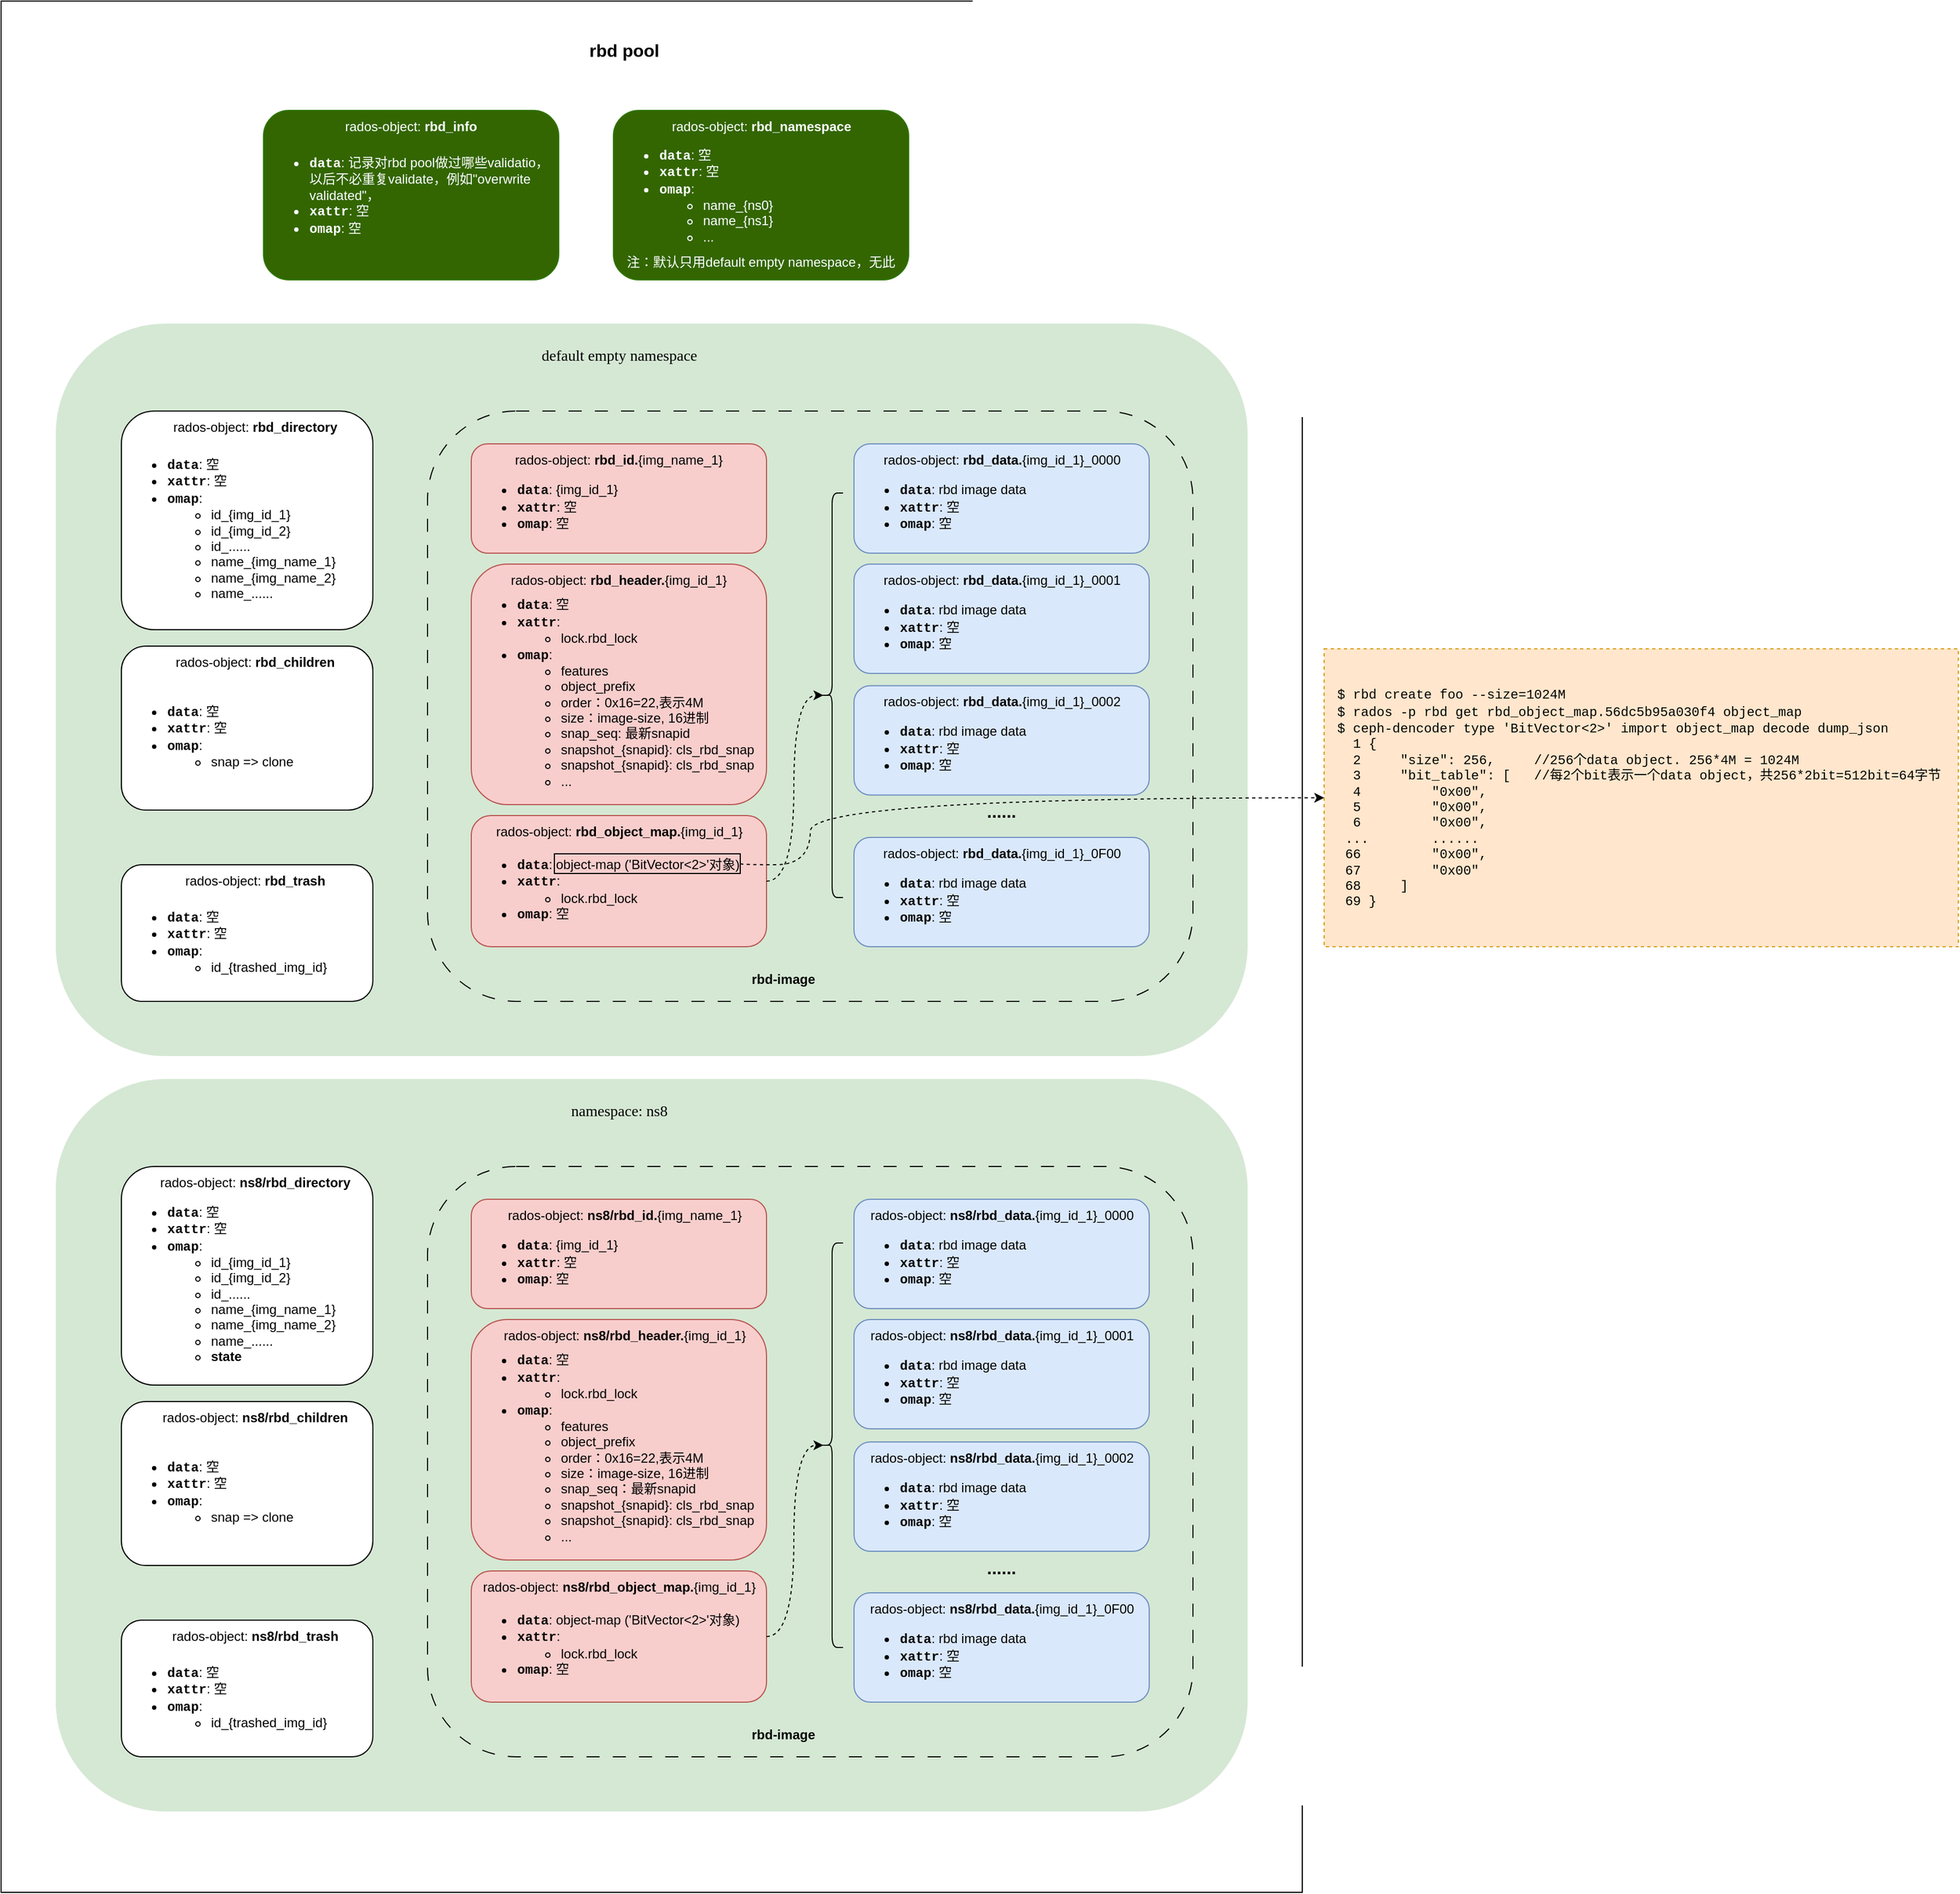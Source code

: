 <mxfile version="24.0.1" type="device" pages="3">
  <diagram id="BFEeF0my4H_SDWl-YW-i" name="rbd-image-layout">
    <mxGraphModel dx="1505" dy="811" grid="1" gridSize="10" guides="1" tooltips="1" connect="1" arrows="1" fold="1" page="1" pageScale="1" pageWidth="850" pageHeight="1100" math="0" shadow="0">
      <root>
        <mxCell id="0" />
        <mxCell id="1" parent="0" />
        <mxCell id="yN8lbY9VIONkTtKmbRIW-22" value="" style="rounded=0;whiteSpace=wrap;html=1;" parent="1" vertex="1">
          <mxGeometry x="90" y="10" width="1190" height="1730" as="geometry" />
        </mxCell>
        <mxCell id="yN8lbY9VIONkTtKmbRIW-7" value="" style="rounded=1;whiteSpace=wrap;html=1;fillColor=#d5e8d4;strokeColor=none;" parent="1" vertex="1">
          <mxGeometry x="140" y="305" width="1090" height="670" as="geometry" />
        </mxCell>
        <mxCell id="yN8lbY9VIONkTtKmbRIW-39" value="" style="rounded=1;whiteSpace=wrap;html=1;fillColor=none;dashed=1;dashPattern=12 12;" parent="1" vertex="1">
          <mxGeometry x="480" y="385" width="700" height="540" as="geometry" />
        </mxCell>
        <mxCell id="yN8lbY9VIONkTtKmbRIW-2" value="&lt;ul&gt;&lt;li&gt;&lt;b&gt;&lt;font face=&quot;Courier New&quot;&gt;data&lt;/font&gt;&lt;/b&gt;: 记录对rbd pool做过哪些validatio，以后不必重复validate，例如&quot;overwrite validated&quot;，&lt;/li&gt;&lt;li&gt;&lt;b&gt;&lt;font face=&quot;Courier New&quot;&gt;xattr&lt;/font&gt;&lt;/b&gt;: 空&lt;/li&gt;&lt;li&gt;&lt;b&gt;&lt;font face=&quot;Courier New&quot;&gt;omap&lt;/font&gt;&lt;/b&gt;: 空&lt;/li&gt;&lt;/ul&gt;" style="rounded=1;whiteSpace=wrap;html=1;align=left;spacingLeft=0;spacingRight=0;spacingBottom=0;fillColor=#336600;fontColor=#ffffff;strokeColor=#2D7600;" parent="1" vertex="1">
          <mxGeometry x="330" y="110" width="270" height="155" as="geometry" />
        </mxCell>
        <mxCell id="yN8lbY9VIONkTtKmbRIW-3" value="&lt;font color=&quot;#ffffff&quot;&gt;rados-object:&amp;nbsp;&lt;b&gt;rbd_info&lt;/b&gt;&lt;/font&gt;" style="text;html=1;strokeColor=none;fillColor=none;align=center;verticalAlign=middle;whiteSpace=wrap;rounded=0;" parent="1" vertex="1">
          <mxGeometry x="385" y="110" width="160" height="30" as="geometry" />
        </mxCell>
        <mxCell id="yN8lbY9VIONkTtKmbRIW-4" value="&lt;ul&gt;&lt;li&gt;&lt;b&gt;&lt;font face=&quot;Courier New&quot;&gt;data&lt;/font&gt;&lt;/b&gt;: 空&lt;/li&gt;&lt;li&gt;&lt;b&gt;&lt;font face=&quot;Courier New&quot;&gt;xattr&lt;/font&gt;&lt;/b&gt;: 空&lt;/li&gt;&lt;li&gt;&lt;b&gt;&lt;font face=&quot;Courier New&quot;&gt;omap&lt;/font&gt;&lt;/b&gt;:&amp;nbsp;&lt;/li&gt;&lt;ul&gt;&lt;li&gt;name_{ns0}&lt;/li&gt;&lt;li&gt;name_{ns1}&lt;/li&gt;&lt;li&gt;...&lt;/li&gt;&lt;/ul&gt;&lt;/ul&gt;" style="rounded=1;whiteSpace=wrap;html=1;align=left;spacingLeft=0;spacingRight=0;spacingBottom=0;fillColor=#336600;fontColor=#ffffff;strokeColor=#2D7600;" parent="1" vertex="1">
          <mxGeometry x="650" y="110" width="270" height="155" as="geometry" />
        </mxCell>
        <mxCell id="yN8lbY9VIONkTtKmbRIW-5" value="&lt;font color=&quot;#ffffff&quot;&gt;rados-object:&amp;nbsp;&lt;b&gt;rbd_namespace&lt;/b&gt;&lt;/font&gt;" style="text;html=1;strokeColor=none;fillColor=none;align=center;verticalAlign=middle;whiteSpace=wrap;rounded=0;" parent="1" vertex="1">
          <mxGeometry x="692.5" y="110" width="185" height="30" as="geometry" />
        </mxCell>
        <mxCell id="yN8lbY9VIONkTtKmbRIW-6" value="&lt;font color=&quot;#ffffff&quot;&gt;注：默认只用default empty namespace，无此&lt;/font&gt;" style="text;html=1;strokeColor=none;fillColor=none;align=center;verticalAlign=middle;whiteSpace=wrap;rounded=0;" parent="1" vertex="1">
          <mxGeometry x="650" y="234" width="270" height="30" as="geometry" />
        </mxCell>
        <mxCell id="yN8lbY9VIONkTtKmbRIW-8" value="&lt;font style=&quot;font-size: 14px;&quot; face=&quot;Comic Sans MS&quot;&gt;default empty namespace&lt;/font&gt;" style="text;html=1;strokeColor=none;fillColor=none;align=center;verticalAlign=middle;whiteSpace=wrap;rounded=0;" parent="1" vertex="1">
          <mxGeometry x="562.5" y="320" width="185" height="30" as="geometry" />
        </mxCell>
        <mxCell id="yN8lbY9VIONkTtKmbRIW-15" value="&lt;div&gt;&lt;font face=&quot;Courier New&quot;&gt;&lt;b&gt;&lt;br&gt;&lt;/b&gt;&lt;/font&gt;&lt;/div&gt;&lt;ul&gt;&lt;li&gt;&lt;b&gt;&lt;font face=&quot;Courier New&quot;&gt;data&lt;/font&gt;&lt;/b&gt;: {img_id_1}&lt;/li&gt;&lt;li&gt;&lt;b&gt;&lt;font face=&quot;Courier New&quot;&gt;xattr&lt;/font&gt;&lt;/b&gt;: 空&lt;/li&gt;&lt;li&gt;&lt;b&gt;&lt;font face=&quot;Courier New&quot;&gt;omap&lt;/font&gt;&lt;/b&gt;: 空&lt;/li&gt;&lt;/ul&gt;" style="rounded=1;whiteSpace=wrap;html=1;align=left;spacingLeft=0;spacingRight=0;spacingBottom=0;fillColor=#f8cecc;strokeColor=#b85450;" parent="1" vertex="1">
          <mxGeometry x="520" y="415" width="270" height="100" as="geometry" />
        </mxCell>
        <mxCell id="yN8lbY9VIONkTtKmbRIW-16" value="rados-object: &lt;b&gt;rbd_id.&lt;/b&gt;{img_name_1}" style="text;html=1;strokeColor=none;fillColor=none;align=center;verticalAlign=middle;whiteSpace=wrap;rounded=0;" parent="1" vertex="1">
          <mxGeometry x="551.25" y="415" width="207.5" height="30" as="geometry" />
        </mxCell>
        <mxCell id="yN8lbY9VIONkTtKmbRIW-18" value="&lt;div&gt;&lt;font face=&quot;Courier New&quot;&gt;&lt;b&gt;&lt;br&gt;&lt;/b&gt;&lt;/font&gt;&lt;/div&gt;&lt;ul&gt;&lt;li&gt;&lt;b&gt;&lt;font face=&quot;Courier New&quot;&gt;data&lt;/font&gt;&lt;/b&gt;: 空&lt;/li&gt;&lt;li&gt;&lt;b&gt;&lt;font face=&quot;Courier New&quot;&gt;xattr&lt;/font&gt;&lt;/b&gt;:&amp;nbsp;&lt;/li&gt;&lt;ul&gt;&lt;li&gt;lock.rbd_lock&lt;br&gt;&lt;/li&gt;&lt;/ul&gt;&lt;li&gt;&lt;b&gt;&lt;font face=&quot;Courier New&quot;&gt;omap&lt;/font&gt;&lt;/b&gt;:&amp;nbsp;&lt;/li&gt;&lt;ul&gt;&lt;li style=&quot;border-color: var(--border-color);&quot;&gt;features&lt;/li&gt;&lt;li&gt;object_prefix&lt;/li&gt;&lt;li&gt;order：0x16=22,表示4M&lt;/li&gt;&lt;li&gt;size：image-size, 16进制&lt;/li&gt;&lt;li&gt;snap_seq: 最新snapid&lt;/li&gt;&lt;li&gt;snapshot_{snapid}:&amp;nbsp;cls_rbd_snap&lt;/li&gt;&lt;li&gt;snapshot_{snapid}: cls_rbd_snap&lt;/li&gt;&lt;li&gt;...&lt;/li&gt;&lt;/ul&gt;&lt;/ul&gt;" style="rounded=1;whiteSpace=wrap;html=1;align=left;spacingLeft=0;spacingRight=0;spacingBottom=0;fillColor=#f8cecc;strokeColor=#b85450;" parent="1" vertex="1">
          <mxGeometry x="520" y="525" width="270" height="220" as="geometry" />
        </mxCell>
        <mxCell id="yN8lbY9VIONkTtKmbRIW-19" value="rados-object: &lt;b&gt;rbd_header.&lt;/b&gt;{img_id_1}" style="text;html=1;strokeColor=none;fillColor=none;align=center;verticalAlign=middle;whiteSpace=wrap;rounded=0;" parent="1" vertex="1">
          <mxGeometry x="551.25" y="525" width="207.5" height="30" as="geometry" />
        </mxCell>
        <mxCell id="yN8lbY9VIONkTtKmbRIW-20" value="&lt;div&gt;&lt;font face=&quot;Courier New&quot;&gt;&lt;b&gt;&lt;br&gt;&lt;/b&gt;&lt;/font&gt;&lt;/div&gt;&lt;ul&gt;&lt;li&gt;&lt;b&gt;&lt;font face=&quot;Courier New&quot;&gt;data&lt;/font&gt;&lt;/b&gt;: object-map (&#39;BitVector&amp;lt;2&amp;gt;&#39;对象)&lt;/li&gt;&lt;li&gt;&lt;b&gt;&lt;font face=&quot;Courier New&quot;&gt;xattr&lt;/font&gt;&lt;/b&gt;:&amp;nbsp;&lt;/li&gt;&lt;ul&gt;&lt;li&gt;lock.rbd_lock&lt;br&gt;&lt;/li&gt;&lt;/ul&gt;&lt;li&gt;&lt;b&gt;&lt;font face=&quot;Courier New&quot;&gt;omap&lt;/font&gt;&lt;/b&gt;: 空&lt;/li&gt;&lt;/ul&gt;" style="rounded=1;whiteSpace=wrap;html=1;align=left;spacingLeft=0;spacingRight=0;spacingBottom=0;fillColor=#f8cecc;strokeColor=#b85450;" parent="1" vertex="1">
          <mxGeometry x="520" y="755" width="270" height="120" as="geometry" />
        </mxCell>
        <mxCell id="yN8lbY9VIONkTtKmbRIW-21" value="rados-object: &lt;b&gt;rbd_object_map&lt;/b&gt;&lt;b&gt;.&lt;/b&gt;{img_id_1}" style="text;html=1;strokeColor=none;fillColor=none;align=center;verticalAlign=middle;whiteSpace=wrap;rounded=0;" parent="1" vertex="1">
          <mxGeometry x="525.63" y="755" width="258.75" height="30" as="geometry" />
        </mxCell>
        <mxCell id="yN8lbY9VIONkTtKmbRIW-23" value="&lt;b&gt;&lt;font style=&quot;font-size: 16px;&quot;&gt;rbd pool&lt;/font&gt;&lt;/b&gt;" style="text;html=1;strokeColor=none;fillColor=none;align=center;verticalAlign=middle;whiteSpace=wrap;rounded=0;" parent="1" vertex="1">
          <mxGeometry x="605.01" y="40" width="110" height="30" as="geometry" />
        </mxCell>
        <mxCell id="yN8lbY9VIONkTtKmbRIW-32" value="&lt;div&gt;&lt;font face=&quot;Courier New&quot;&gt;&lt;b&gt;&lt;br&gt;&lt;/b&gt;&lt;/font&gt;&lt;/div&gt;&lt;ul&gt;&lt;li&gt;&lt;b&gt;&lt;font face=&quot;Courier New&quot;&gt;data&lt;/font&gt;&lt;/b&gt;: rbd image data&lt;/li&gt;&lt;li&gt;&lt;b&gt;&lt;font face=&quot;Courier New&quot;&gt;xattr&lt;/font&gt;&lt;/b&gt;: 空&lt;/li&gt;&lt;li&gt;&lt;b&gt;&lt;font face=&quot;Courier New&quot;&gt;omap&lt;/font&gt;&lt;/b&gt;: 空&lt;/li&gt;&lt;/ul&gt;" style="rounded=1;whiteSpace=wrap;html=1;align=left;spacingLeft=0;spacingRight=0;spacingBottom=0;fillColor=#dae8fc;strokeColor=#6c8ebf;" parent="1" vertex="1">
          <mxGeometry x="870" y="525" width="270" height="100" as="geometry" />
        </mxCell>
        <mxCell id="yN8lbY9VIONkTtKmbRIW-33" value="rados-object: &lt;b&gt;rbd_data.&lt;/b&gt;{img_id_1}_0001" style="text;html=1;strokeColor=none;fillColor=none;align=center;verticalAlign=middle;whiteSpace=wrap;rounded=0;" parent="1" vertex="1">
          <mxGeometry x="875.63" y="525" width="258.75" height="30" as="geometry" />
        </mxCell>
        <mxCell id="yN8lbY9VIONkTtKmbRIW-36" value="&lt;div&gt;&lt;font face=&quot;Courier New&quot;&gt;&lt;b&gt;&lt;br&gt;&lt;/b&gt;&lt;/font&gt;&lt;/div&gt;&lt;ul&gt;&lt;li&gt;&lt;b&gt;&lt;font face=&quot;Courier New&quot;&gt;data&lt;/font&gt;&lt;/b&gt;: rbd image data&lt;/li&gt;&lt;li&gt;&lt;b&gt;&lt;font face=&quot;Courier New&quot;&gt;xattr&lt;/font&gt;&lt;/b&gt;: 空&lt;/li&gt;&lt;li&gt;&lt;b&gt;&lt;font face=&quot;Courier New&quot;&gt;omap&lt;/font&gt;&lt;/b&gt;: 空&lt;/li&gt;&lt;/ul&gt;" style="rounded=1;whiteSpace=wrap;html=1;align=left;spacingLeft=0;spacingRight=0;spacingBottom=0;fillColor=#dae8fc;strokeColor=#6c8ebf;" parent="1" vertex="1">
          <mxGeometry x="870" y="775" width="270" height="100" as="geometry" />
        </mxCell>
        <mxCell id="yN8lbY9VIONkTtKmbRIW-37" value="rados-object: &lt;b&gt;rbd_data.&lt;/b&gt;{img_id_1}_0F00" style="text;html=1;strokeColor=none;fillColor=none;align=center;verticalAlign=middle;whiteSpace=wrap;rounded=0;" parent="1" vertex="1">
          <mxGeometry x="875.64" y="775" width="258.75" height="30" as="geometry" />
        </mxCell>
        <mxCell id="yN8lbY9VIONkTtKmbRIW-38" value="&lt;b&gt;&lt;font style=&quot;font-size: 16px;&quot;&gt;......&lt;/font&gt;&lt;/b&gt;" style="text;html=1;strokeColor=none;fillColor=none;align=center;verticalAlign=middle;whiteSpace=wrap;rounded=0;" parent="1" vertex="1">
          <mxGeometry x="975.07" y="736.25" width="60" height="30" as="geometry" />
        </mxCell>
        <mxCell id="yN8lbY9VIONkTtKmbRIW-40" value="&lt;b&gt;rbd-image&lt;/b&gt;" style="text;html=1;strokeColor=none;fillColor=none;align=center;verticalAlign=middle;whiteSpace=wrap;rounded=0;" parent="1" vertex="1">
          <mxGeometry x="762.5" y="890" width="85" height="30" as="geometry" />
        </mxCell>
        <mxCell id="yN8lbY9VIONkTtKmbRIW-41" value="" style="group" parent="1" vertex="1" connectable="0">
          <mxGeometry x="200" y="385" width="230" height="200" as="geometry" />
        </mxCell>
        <mxCell id="yN8lbY9VIONkTtKmbRIW-11" value="&lt;div&gt;&lt;font face=&quot;Courier New&quot;&gt;&lt;b&gt;&lt;br&gt;&lt;/b&gt;&lt;/font&gt;&lt;/div&gt;&lt;ul&gt;&lt;li&gt;&lt;b&gt;&lt;font face=&quot;Courier New&quot;&gt;data&lt;/font&gt;&lt;/b&gt;: 空&lt;/li&gt;&lt;li&gt;&lt;b&gt;&lt;font face=&quot;Courier New&quot;&gt;xattr&lt;/font&gt;&lt;/b&gt;: 空&lt;/li&gt;&lt;li&gt;&lt;b&gt;&lt;font face=&quot;Courier New&quot;&gt;omap&lt;/font&gt;&lt;/b&gt;:&amp;nbsp;&lt;/li&gt;&lt;ul&gt;&lt;li&gt;id_{img_id_1}&lt;/li&gt;&lt;li&gt;id_{img_id_2}&lt;/li&gt;&lt;li&gt;id_......&lt;/li&gt;&lt;li&gt;&lt;span style=&quot;background-color: initial;&quot;&gt;name_{img_name_1}&lt;/span&gt;&lt;/li&gt;&lt;li&gt;&lt;span style=&quot;background-color: initial;&quot;&gt;name_{img_name_2}&lt;/span&gt;&lt;/li&gt;&lt;li&gt;name_......&lt;/li&gt;&lt;/ul&gt;&lt;/ul&gt;" style="rounded=1;whiteSpace=wrap;html=1;align=left;spacingLeft=0;spacingRight=0;spacingBottom=0;" parent="yN8lbY9VIONkTtKmbRIW-41" vertex="1">
          <mxGeometry width="230" height="200" as="geometry" />
        </mxCell>
        <mxCell id="yN8lbY9VIONkTtKmbRIW-12" value="rados-object:&amp;nbsp;&lt;b&gt;rbd_directory&lt;/b&gt;" style="text;html=1;strokeColor=none;fillColor=none;align=center;verticalAlign=middle;whiteSpace=wrap;rounded=0;" parent="yN8lbY9VIONkTtKmbRIW-41" vertex="1">
          <mxGeometry x="30" width="185" height="30" as="geometry" />
        </mxCell>
        <mxCell id="yN8lbY9VIONkTtKmbRIW-58" value="&lt;div&gt;&lt;font face=&quot;Courier New&quot;&gt;&lt;b&gt;&lt;br&gt;&lt;/b&gt;&lt;/font&gt;&lt;/div&gt;&lt;ul&gt;&lt;li&gt;&lt;b&gt;&lt;font face=&quot;Courier New&quot;&gt;data&lt;/font&gt;&lt;/b&gt;: 空&lt;/li&gt;&lt;li&gt;&lt;b&gt;&lt;font face=&quot;Courier New&quot;&gt;xattr&lt;/font&gt;&lt;/b&gt;: 空&lt;/li&gt;&lt;li&gt;&lt;b&gt;&lt;font face=&quot;Courier New&quot;&gt;omap&lt;/font&gt;&lt;/b&gt;:&amp;nbsp;&lt;/li&gt;&lt;ul&gt;&lt;li&gt;snap =&amp;gt; clone&lt;/li&gt;&lt;/ul&gt;&lt;/ul&gt;" style="rounded=1;whiteSpace=wrap;html=1;align=left;spacingLeft=0;spacingRight=0;spacingBottom=0;container=0;" parent="1" vertex="1">
          <mxGeometry x="200" y="600" width="230" height="150" as="geometry" />
        </mxCell>
        <mxCell id="yN8lbY9VIONkTtKmbRIW-59" value="rados-object:&amp;nbsp;&lt;b&gt;rbd_children&lt;/b&gt;" style="text;html=1;strokeColor=none;fillColor=none;align=center;verticalAlign=middle;whiteSpace=wrap;rounded=0;container=0;" parent="1" vertex="1">
          <mxGeometry x="230" y="600" width="185" height="30" as="geometry" />
        </mxCell>
        <mxCell id="yN8lbY9VIONkTtKmbRIW-61" value="&lt;div&gt;&lt;font face=&quot;Courier New&quot;&gt;&lt;b&gt;&lt;br&gt;&lt;/b&gt;&lt;/font&gt;&lt;/div&gt;&lt;ul&gt;&lt;li&gt;&lt;b&gt;&lt;font face=&quot;Courier New&quot;&gt;data&lt;/font&gt;&lt;/b&gt;: 空&lt;/li&gt;&lt;li&gt;&lt;b&gt;&lt;font face=&quot;Courier New&quot;&gt;xattr&lt;/font&gt;&lt;/b&gt;: 空&lt;/li&gt;&lt;li&gt;&lt;b&gt;&lt;font face=&quot;Courier New&quot;&gt;omap&lt;/font&gt;&lt;/b&gt;:&amp;nbsp;&lt;/li&gt;&lt;ul&gt;&lt;li&gt;id_{trashed_img_id}&lt;/li&gt;&lt;/ul&gt;&lt;/ul&gt;" style="rounded=1;whiteSpace=wrap;html=1;align=left;spacingLeft=0;spacingRight=0;spacingBottom=0;container=0;" parent="1" vertex="1">
          <mxGeometry x="200" y="800" width="230" height="125" as="geometry" />
        </mxCell>
        <mxCell id="yN8lbY9VIONkTtKmbRIW-62" value="rados-object: &lt;b&gt;rbd_trash&lt;/b&gt;" style="text;html=1;strokeColor=none;fillColor=none;align=center;verticalAlign=middle;whiteSpace=wrap;rounded=0;container=0;" parent="1" vertex="1">
          <mxGeometry x="230" y="800" width="185" height="30" as="geometry" />
        </mxCell>
        <mxCell id="evFoWq-S-fQIiJO9pxD6-1" value="" style="rounded=1;whiteSpace=wrap;html=1;fillColor=#d5e8d4;strokeColor=none;" parent="1" vertex="1">
          <mxGeometry x="140" y="996" width="1090" height="670" as="geometry" />
        </mxCell>
        <mxCell id="evFoWq-S-fQIiJO9pxD6-2" value="" style="rounded=1;whiteSpace=wrap;html=1;fillColor=none;dashed=1;dashPattern=12 12;" parent="1" vertex="1">
          <mxGeometry x="480" y="1076" width="700" height="540" as="geometry" />
        </mxCell>
        <mxCell id="evFoWq-S-fQIiJO9pxD6-3" value="&lt;font style=&quot;font-size: 14px;&quot; face=&quot;Comic Sans MS&quot;&gt;namespace: ns8&lt;/font&gt;" style="text;html=1;strokeColor=none;fillColor=none;align=center;verticalAlign=middle;whiteSpace=wrap;rounded=0;" parent="1" vertex="1">
          <mxGeometry x="562.5" y="1011" width="185" height="30" as="geometry" />
        </mxCell>
        <mxCell id="evFoWq-S-fQIiJO9pxD6-4" value="&lt;div&gt;&lt;font face=&quot;Courier New&quot;&gt;&lt;b&gt;&lt;br&gt;&lt;/b&gt;&lt;/font&gt;&lt;/div&gt;&lt;ul&gt;&lt;li&gt;&lt;b&gt;&lt;font face=&quot;Courier New&quot;&gt;data&lt;/font&gt;&lt;/b&gt;: {img_id_1}&lt;/li&gt;&lt;li&gt;&lt;b&gt;&lt;font face=&quot;Courier New&quot;&gt;xattr&lt;/font&gt;&lt;/b&gt;: 空&lt;/li&gt;&lt;li&gt;&lt;b&gt;&lt;font face=&quot;Courier New&quot;&gt;omap&lt;/font&gt;&lt;/b&gt;: 空&lt;/li&gt;&lt;/ul&gt;" style="rounded=1;whiteSpace=wrap;html=1;align=left;spacingLeft=0;spacingRight=0;spacingBottom=0;fillColor=#f8cecc;strokeColor=#b85450;" parent="1" vertex="1">
          <mxGeometry x="520" y="1106" width="270" height="100" as="geometry" />
        </mxCell>
        <mxCell id="evFoWq-S-fQIiJO9pxD6-5" value="rados-object: &lt;b&gt;ns8/rbd_id.&lt;/b&gt;{img_name_1}" style="text;html=1;strokeColor=none;fillColor=none;align=center;verticalAlign=middle;whiteSpace=wrap;rounded=0;" parent="1" vertex="1">
          <mxGeometry x="550.63" y="1106" width="218.75" height="30" as="geometry" />
        </mxCell>
        <mxCell id="evFoWq-S-fQIiJO9pxD6-6" value="&lt;div&gt;&lt;font face=&quot;Courier New&quot;&gt;&lt;b&gt;&lt;br&gt;&lt;/b&gt;&lt;/font&gt;&lt;/div&gt;&lt;ul&gt;&lt;li&gt;&lt;b&gt;&lt;font face=&quot;Courier New&quot;&gt;data&lt;/font&gt;&lt;/b&gt;: 空&lt;/li&gt;&lt;li&gt;&lt;b&gt;&lt;font face=&quot;Courier New&quot;&gt;xattr&lt;/font&gt;&lt;/b&gt;:&amp;nbsp;&lt;/li&gt;&lt;ul&gt;&lt;li&gt;lock.rbd_lock&lt;br&gt;&lt;/li&gt;&lt;/ul&gt;&lt;li&gt;&lt;b&gt;&lt;font face=&quot;Courier New&quot;&gt;omap&lt;/font&gt;&lt;/b&gt;:&amp;nbsp;&lt;/li&gt;&lt;ul&gt;&lt;li&gt;&lt;span style=&quot;background-color: initial;&quot;&gt;features&lt;/span&gt;&lt;br&gt;&lt;/li&gt;&lt;li&gt;object_prefix&lt;/li&gt;&lt;li&gt;order：0x16=22,表示4M&lt;/li&gt;&lt;li&gt;size：image-size, 16进制&lt;/li&gt;&lt;li&gt;snap_seq：最新snapid&lt;/li&gt;&lt;li style=&quot;border-color: var(--border-color);&quot;&gt;snapshot_{snapid}: cls_rbd_snap&lt;/li&gt;&lt;li style=&quot;border-color: var(--border-color);&quot;&gt;snapshot_{snapid}: cls_rbd_snap&lt;/li&gt;&lt;li style=&quot;border-color: var(--border-color);&quot;&gt;...&lt;br&gt;&lt;/li&gt;&lt;/ul&gt;&lt;/ul&gt;" style="rounded=1;whiteSpace=wrap;html=1;align=left;spacingLeft=0;spacingRight=0;spacingBottom=0;fillColor=#f8cecc;strokeColor=#b85450;" parent="1" vertex="1">
          <mxGeometry x="520" y="1216" width="270" height="220" as="geometry" />
        </mxCell>
        <mxCell id="evFoWq-S-fQIiJO9pxD6-7" value="rados-object: &lt;b&gt;ns8/rbd_header.&lt;/b&gt;{img_id_1}" style="text;html=1;strokeColor=none;fillColor=none;align=center;verticalAlign=middle;whiteSpace=wrap;rounded=0;" parent="1" vertex="1">
          <mxGeometry x="545.64" y="1216" width="228.75" height="30" as="geometry" />
        </mxCell>
        <mxCell id="evFoWq-S-fQIiJO9pxD6-8" value="&lt;div&gt;&lt;font face=&quot;Courier New&quot;&gt;&lt;b&gt;&lt;br&gt;&lt;/b&gt;&lt;/font&gt;&lt;/div&gt;&lt;ul&gt;&lt;li&gt;&lt;b&gt;&lt;font face=&quot;Courier New&quot;&gt;data&lt;/font&gt;&lt;/b&gt;: object-map (&#39;BitVector&amp;lt;2&amp;gt;&#39;对象)&lt;/li&gt;&lt;li&gt;&lt;b&gt;&lt;font face=&quot;Courier New&quot;&gt;xattr&lt;/font&gt;&lt;/b&gt;:&amp;nbsp;&lt;/li&gt;&lt;ul&gt;&lt;li&gt;lock.rbd_lock&lt;br&gt;&lt;/li&gt;&lt;/ul&gt;&lt;li&gt;&lt;b&gt;&lt;font face=&quot;Courier New&quot;&gt;omap&lt;/font&gt;&lt;/b&gt;: 空&lt;/li&gt;&lt;/ul&gt;" style="rounded=1;whiteSpace=wrap;html=1;align=left;spacingLeft=0;spacingRight=0;spacingBottom=0;fillColor=#f8cecc;strokeColor=#b85450;" parent="1" vertex="1">
          <mxGeometry x="520" y="1446" width="270" height="120" as="geometry" />
        </mxCell>
        <mxCell id="evFoWq-S-fQIiJO9pxD6-9" value="rados-object: &lt;b&gt;ns8/rbd_object_map&lt;/b&gt;&lt;b&gt;.&lt;/b&gt;{img_id_1}" style="text;html=1;strokeColor=none;fillColor=none;align=center;verticalAlign=middle;whiteSpace=wrap;rounded=0;" parent="1" vertex="1">
          <mxGeometry x="525.63" y="1446" width="258.75" height="30" as="geometry" />
        </mxCell>
        <mxCell id="evFoWq-S-fQIiJO9pxD6-12" value="&lt;div&gt;&lt;font face=&quot;Courier New&quot;&gt;&lt;b&gt;&lt;br&gt;&lt;/b&gt;&lt;/font&gt;&lt;/div&gt;&lt;ul&gt;&lt;li&gt;&lt;b&gt;&lt;font face=&quot;Courier New&quot;&gt;data&lt;/font&gt;&lt;/b&gt;: rbd image data&lt;/li&gt;&lt;li&gt;&lt;b&gt;&lt;font face=&quot;Courier New&quot;&gt;xattr&lt;/font&gt;&lt;/b&gt;: 空&lt;/li&gt;&lt;li&gt;&lt;b&gt;&lt;font face=&quot;Courier New&quot;&gt;omap&lt;/font&gt;&lt;/b&gt;: 空&lt;/li&gt;&lt;/ul&gt;" style="rounded=1;whiteSpace=wrap;html=1;align=left;spacingLeft=0;spacingRight=0;spacingBottom=0;fillColor=#dae8fc;strokeColor=#6c8ebf;" parent="1" vertex="1">
          <mxGeometry x="870.03" y="1216" width="270" height="100" as="geometry" />
        </mxCell>
        <mxCell id="evFoWq-S-fQIiJO9pxD6-13" value="rados-object: &lt;b&gt;ns8/rbd_data.&lt;/b&gt;{img_id_1}_0001" style="text;html=1;strokeColor=none;fillColor=none;align=center;verticalAlign=middle;whiteSpace=wrap;rounded=0;" parent="1" vertex="1">
          <mxGeometry x="875.66" y="1216" width="258.75" height="30" as="geometry" />
        </mxCell>
        <mxCell id="evFoWq-S-fQIiJO9pxD6-14" value="&lt;div&gt;&lt;font face=&quot;Courier New&quot;&gt;&lt;b&gt;&lt;br&gt;&lt;/b&gt;&lt;/font&gt;&lt;/div&gt;&lt;ul&gt;&lt;li&gt;&lt;b&gt;&lt;font face=&quot;Courier New&quot;&gt;data&lt;/font&gt;&lt;/b&gt;: rbd image data&lt;/li&gt;&lt;li&gt;&lt;b&gt;&lt;font face=&quot;Courier New&quot;&gt;xattr&lt;/font&gt;&lt;/b&gt;: 空&lt;/li&gt;&lt;li&gt;&lt;b&gt;&lt;font face=&quot;Courier New&quot;&gt;omap&lt;/font&gt;&lt;/b&gt;: 空&lt;/li&gt;&lt;/ul&gt;" style="rounded=1;whiteSpace=wrap;html=1;align=left;spacingLeft=0;spacingRight=0;spacingBottom=0;fillColor=#dae8fc;strokeColor=#6c8ebf;" parent="1" vertex="1">
          <mxGeometry x="870.03" y="1466" width="270" height="100" as="geometry" />
        </mxCell>
        <mxCell id="evFoWq-S-fQIiJO9pxD6-15" value="rados-object: &lt;b&gt;ns8/rbd_data.&lt;/b&gt;{img_id_1}_0F00" style="text;html=1;strokeColor=none;fillColor=none;align=center;verticalAlign=middle;whiteSpace=wrap;rounded=0;" parent="1" vertex="1">
          <mxGeometry x="875.67" y="1466" width="258.75" height="30" as="geometry" />
        </mxCell>
        <mxCell id="evFoWq-S-fQIiJO9pxD6-16" value="&lt;b&gt;&lt;font style=&quot;font-size: 16px;&quot;&gt;......&lt;/font&gt;&lt;/b&gt;" style="text;html=1;strokeColor=none;fillColor=none;align=center;verticalAlign=middle;whiteSpace=wrap;rounded=0;" parent="1" vertex="1">
          <mxGeometry x="975.07" y="1428" width="60" height="30" as="geometry" />
        </mxCell>
        <mxCell id="evFoWq-S-fQIiJO9pxD6-17" value="&lt;b&gt;rbd-image&lt;/b&gt;" style="text;html=1;strokeColor=none;fillColor=none;align=center;verticalAlign=middle;whiteSpace=wrap;rounded=0;" parent="1" vertex="1">
          <mxGeometry x="762.5" y="1581" width="85" height="30" as="geometry" />
        </mxCell>
        <mxCell id="evFoWq-S-fQIiJO9pxD6-18" value="" style="group" parent="1" vertex="1" connectable="0">
          <mxGeometry x="200" y="1076" width="230" height="200" as="geometry" />
        </mxCell>
        <mxCell id="evFoWq-S-fQIiJO9pxD6-19" value="&lt;div&gt;&lt;font face=&quot;Courier New&quot;&gt;&lt;b&gt;&lt;br&gt;&lt;/b&gt;&lt;/font&gt;&lt;/div&gt;&lt;ul&gt;&lt;li&gt;&lt;b&gt;&lt;font face=&quot;Courier New&quot;&gt;data&lt;/font&gt;&lt;/b&gt;: 空&lt;/li&gt;&lt;li&gt;&lt;b&gt;&lt;font face=&quot;Courier New&quot;&gt;xattr&lt;/font&gt;&lt;/b&gt;: 空&lt;/li&gt;&lt;li&gt;&lt;b&gt;&lt;font face=&quot;Courier New&quot;&gt;omap&lt;/font&gt;&lt;/b&gt;:&amp;nbsp;&lt;/li&gt;&lt;ul&gt;&lt;li&gt;id_{img_id_1}&lt;/li&gt;&lt;li&gt;id_{img_id_2}&lt;/li&gt;&lt;li&gt;id_......&lt;/li&gt;&lt;li&gt;&lt;span style=&quot;background-color: initial;&quot;&gt;name_{img_name_1}&lt;/span&gt;&lt;/li&gt;&lt;li&gt;&lt;span style=&quot;background-color: initial;&quot;&gt;name_{img_name_2}&lt;/span&gt;&lt;/li&gt;&lt;li&gt;name_......&lt;/li&gt;&lt;li&gt;&lt;b&gt;state&lt;/b&gt;&lt;/li&gt;&lt;/ul&gt;&lt;/ul&gt;" style="rounded=1;whiteSpace=wrap;html=1;align=left;spacingLeft=0;spacingRight=0;spacingBottom=0;" parent="evFoWq-S-fQIiJO9pxD6-18" vertex="1">
          <mxGeometry width="230" height="200" as="geometry" />
        </mxCell>
        <mxCell id="evFoWq-S-fQIiJO9pxD6-20" value="rados-object: &lt;b&gt;ns8/rbd_directory&lt;/b&gt;" style="text;html=1;strokeColor=none;fillColor=none;align=center;verticalAlign=middle;whiteSpace=wrap;rounded=0;" parent="evFoWq-S-fQIiJO9pxD6-18" vertex="1">
          <mxGeometry x="30" width="185" height="30" as="geometry" />
        </mxCell>
        <mxCell id="evFoWq-S-fQIiJO9pxD6-21" value="&lt;div&gt;&lt;font face=&quot;Courier New&quot;&gt;&lt;b&gt;&lt;br&gt;&lt;/b&gt;&lt;/font&gt;&lt;/div&gt;&lt;ul&gt;&lt;li&gt;&lt;b&gt;&lt;font face=&quot;Courier New&quot;&gt;data&lt;/font&gt;&lt;/b&gt;: 空&lt;/li&gt;&lt;li&gt;&lt;b&gt;&lt;font face=&quot;Courier New&quot;&gt;xattr&lt;/font&gt;&lt;/b&gt;: 空&lt;/li&gt;&lt;li&gt;&lt;b&gt;&lt;font face=&quot;Courier New&quot;&gt;omap&lt;/font&gt;&lt;/b&gt;:&amp;nbsp;&lt;/li&gt;&lt;ul&gt;&lt;li&gt;snap =&amp;gt; clone&lt;/li&gt;&lt;/ul&gt;&lt;/ul&gt;" style="rounded=1;whiteSpace=wrap;html=1;align=left;spacingLeft=0;spacingRight=0;spacingBottom=0;container=0;" parent="1" vertex="1">
          <mxGeometry x="200" y="1291" width="230" height="150" as="geometry" />
        </mxCell>
        <mxCell id="evFoWq-S-fQIiJO9pxD6-22" value="rados-object: &lt;b&gt;ns8/rbd_children&lt;/b&gt;" style="text;html=1;strokeColor=none;fillColor=none;align=center;verticalAlign=middle;whiteSpace=wrap;rounded=0;container=0;" parent="1" vertex="1">
          <mxGeometry x="230" y="1291" width="185" height="30" as="geometry" />
        </mxCell>
        <mxCell id="evFoWq-S-fQIiJO9pxD6-23" value="&lt;div&gt;&lt;font face=&quot;Courier New&quot;&gt;&lt;b&gt;&lt;br&gt;&lt;/b&gt;&lt;/font&gt;&lt;/div&gt;&lt;ul&gt;&lt;li&gt;&lt;b&gt;&lt;font face=&quot;Courier New&quot;&gt;data&lt;/font&gt;&lt;/b&gt;: 空&lt;/li&gt;&lt;li&gt;&lt;b&gt;&lt;font face=&quot;Courier New&quot;&gt;xattr&lt;/font&gt;&lt;/b&gt;: 空&lt;/li&gt;&lt;li&gt;&lt;b&gt;&lt;font face=&quot;Courier New&quot;&gt;omap&lt;/font&gt;&lt;/b&gt;:&amp;nbsp;&lt;/li&gt;&lt;ul&gt;&lt;li&gt;id_{trashed_img_id}&lt;/li&gt;&lt;/ul&gt;&lt;/ul&gt;" style="rounded=1;whiteSpace=wrap;html=1;align=left;spacingLeft=0;spacingRight=0;spacingBottom=0;container=0;" parent="1" vertex="1">
          <mxGeometry x="200" y="1491" width="230" height="125" as="geometry" />
        </mxCell>
        <mxCell id="evFoWq-S-fQIiJO9pxD6-24" value="rados-object: &lt;b&gt;ns8/rbd_trash&lt;/b&gt;" style="text;html=1;strokeColor=none;fillColor=none;align=center;verticalAlign=middle;whiteSpace=wrap;rounded=0;container=0;" parent="1" vertex="1">
          <mxGeometry x="230" y="1491" width="185" height="30" as="geometry" />
        </mxCell>
        <mxCell id="6uLA0uLmkFIMeJ8pyMtL-1" value="&lt;font face=&quot;Courier New&quot;&gt;$ rbd create foo --size=1024M&lt;br&gt;$ rados -p rbd get rbd_object_map.56dc5b95a030f4 object_map&lt;br&gt;&lt;/font&gt;&lt;div&gt;&lt;font face=&quot;Courier New&quot;&gt;$ ceph-dencoder type &#39;BitVector&amp;lt;2&amp;gt;&#39; import object_map decode dump_json&lt;/font&gt;&lt;/div&gt;&lt;div&gt;&lt;font face=&quot;Courier New&quot;&gt;&lt;div&gt;&amp;nbsp; 1 {&lt;/div&gt;&lt;div&gt;&amp;nbsp; 2&amp;nbsp; &amp;nbsp; &amp;nbsp;&quot;size&quot;: 256,&amp;nbsp; &amp;nbsp; &amp;nbsp;//256个data object. 256*4M = 1024M&lt;/div&gt;&lt;div&gt;&amp;nbsp; 3&amp;nbsp; &amp;nbsp; &amp;nbsp;&quot;bit_table&quot;: [&amp;nbsp; &amp;nbsp;//每2个bit表示一个data object，共256*2bit=512bit=64字节&lt;/div&gt;&lt;div&gt;&amp;nbsp; 4&amp;nbsp; &amp;nbsp; &amp;nbsp; &amp;nbsp; &amp;nbsp;&quot;0x00&quot;,&lt;/div&gt;&lt;div&gt;&amp;nbsp; 5&amp;nbsp; &amp;nbsp; &amp;nbsp; &amp;nbsp; &amp;nbsp;&quot;0x00&quot;,&lt;/div&gt;&lt;div&gt;&amp;nbsp; 6&amp;nbsp; &amp;nbsp; &amp;nbsp; &amp;nbsp; &amp;nbsp;&quot;0x00&quot;,&lt;/div&gt;&lt;div&gt;&amp;nbsp;...&amp;nbsp; &amp;nbsp; &amp;nbsp; &amp;nbsp; ......&amp;nbsp;&lt;/div&gt;&lt;div&gt;&lt;div&gt;&amp;nbsp;66&amp;nbsp; &amp;nbsp; &amp;nbsp; &amp;nbsp; &amp;nbsp;&quot;0x00&quot;,&lt;/div&gt;&lt;div&gt;&amp;nbsp;67&amp;nbsp; &amp;nbsp; &amp;nbsp; &amp;nbsp; &amp;nbsp;&quot;0x00&quot;&lt;/div&gt;&lt;div&gt;&amp;nbsp;68&amp;nbsp; &amp;nbsp; &amp;nbsp;]&lt;/div&gt;&lt;div&gt;&amp;nbsp;69 }&lt;/div&gt;&lt;/div&gt;&lt;/font&gt;&lt;/div&gt;" style="text;html=1;align=left;verticalAlign=middle;whiteSpace=wrap;rounded=0;spacingLeft=10;spacingRight=10;fillColor=#ffe6cc;dashed=1;strokeColor=#d79b00;" parent="1" vertex="1">
          <mxGeometry x="1300" y="602.5" width="580" height="272.5" as="geometry" />
        </mxCell>
        <mxCell id="wB2tDQyhU5zaa07yBkHP-1" value="&lt;div&gt;&lt;font face=&quot;Courier New&quot;&gt;&lt;b&gt;&lt;br&gt;&lt;/b&gt;&lt;/font&gt;&lt;/div&gt;&lt;ul&gt;&lt;li&gt;&lt;b&gt;&lt;font face=&quot;Courier New&quot;&gt;data&lt;/font&gt;&lt;/b&gt;: rbd image data&lt;/li&gt;&lt;li&gt;&lt;b&gt;&lt;font face=&quot;Courier New&quot;&gt;xattr&lt;/font&gt;&lt;/b&gt;: 空&lt;/li&gt;&lt;li&gt;&lt;b&gt;&lt;font face=&quot;Courier New&quot;&gt;omap&lt;/font&gt;&lt;/b&gt;: 空&lt;/li&gt;&lt;/ul&gt;" style="rounded=1;whiteSpace=wrap;html=1;align=left;spacingLeft=0;spacingRight=0;spacingBottom=0;fillColor=#dae8fc;strokeColor=#6c8ebf;" parent="1" vertex="1">
          <mxGeometry x="870" y="415" width="270" height="100" as="geometry" />
        </mxCell>
        <mxCell id="wB2tDQyhU5zaa07yBkHP-2" value="rados-object: &lt;b&gt;rbd_data.&lt;/b&gt;{img_id_1}_0000" style="text;html=1;strokeColor=none;fillColor=none;align=center;verticalAlign=middle;whiteSpace=wrap;rounded=0;" parent="1" vertex="1">
          <mxGeometry x="875.63" y="415" width="258.75" height="30" as="geometry" />
        </mxCell>
        <mxCell id="wB2tDQyhU5zaa07yBkHP-3" value="&lt;div&gt;&lt;font face=&quot;Courier New&quot;&gt;&lt;b&gt;&lt;br&gt;&lt;/b&gt;&lt;/font&gt;&lt;/div&gt;&lt;ul&gt;&lt;li&gt;&lt;b&gt;&lt;font face=&quot;Courier New&quot;&gt;data&lt;/font&gt;&lt;/b&gt;: rbd image data&lt;/li&gt;&lt;li&gt;&lt;b&gt;&lt;font face=&quot;Courier New&quot;&gt;xattr&lt;/font&gt;&lt;/b&gt;: 空&lt;/li&gt;&lt;li&gt;&lt;b&gt;&lt;font face=&quot;Courier New&quot;&gt;omap&lt;/font&gt;&lt;/b&gt;: 空&lt;/li&gt;&lt;/ul&gt;" style="rounded=1;whiteSpace=wrap;html=1;align=left;spacingLeft=0;spacingRight=0;spacingBottom=0;fillColor=#dae8fc;strokeColor=#6c8ebf;" parent="1" vertex="1">
          <mxGeometry x="870.03" y="1106" width="270" height="100" as="geometry" />
        </mxCell>
        <mxCell id="wB2tDQyhU5zaa07yBkHP-4" value="rados-object: &lt;b&gt;ns8/rbd_data.&lt;/b&gt;{img_id_1}_0000" style="text;html=1;strokeColor=none;fillColor=none;align=center;verticalAlign=middle;whiteSpace=wrap;rounded=0;" parent="1" vertex="1">
          <mxGeometry x="875.66" y="1106" width="258.75" height="30" as="geometry" />
        </mxCell>
        <mxCell id="wB2tDQyhU5zaa07yBkHP-6" value="&lt;div&gt;&lt;font face=&quot;Courier New&quot;&gt;&lt;b&gt;&lt;br&gt;&lt;/b&gt;&lt;/font&gt;&lt;/div&gt;&lt;ul&gt;&lt;li&gt;&lt;b&gt;&lt;font face=&quot;Courier New&quot;&gt;data&lt;/font&gt;&lt;/b&gt;: rbd image data&lt;/li&gt;&lt;li&gt;&lt;b&gt;&lt;font face=&quot;Courier New&quot;&gt;xattr&lt;/font&gt;&lt;/b&gt;: 空&lt;/li&gt;&lt;li&gt;&lt;b&gt;&lt;font face=&quot;Courier New&quot;&gt;omap&lt;/font&gt;&lt;/b&gt;: 空&lt;/li&gt;&lt;/ul&gt;" style="rounded=1;whiteSpace=wrap;html=1;align=left;spacingLeft=0;spacingRight=0;spacingBottom=0;fillColor=#dae8fc;strokeColor=#6c8ebf;" parent="1" vertex="1">
          <mxGeometry x="870.03" y="636.25" width="270" height="100" as="geometry" />
        </mxCell>
        <mxCell id="wB2tDQyhU5zaa07yBkHP-7" value="rados-object: &lt;b&gt;rbd_data.&lt;/b&gt;{img_id_1}_0002" style="text;html=1;strokeColor=none;fillColor=none;align=center;verticalAlign=middle;whiteSpace=wrap;rounded=0;" parent="1" vertex="1">
          <mxGeometry x="875.66" y="636.25" width="258.75" height="30" as="geometry" />
        </mxCell>
        <mxCell id="wB2tDQyhU5zaa07yBkHP-8" value="&lt;div&gt;&lt;font face=&quot;Courier New&quot;&gt;&lt;b&gt;&lt;br&gt;&lt;/b&gt;&lt;/font&gt;&lt;/div&gt;&lt;ul&gt;&lt;li&gt;&lt;b&gt;&lt;font face=&quot;Courier New&quot;&gt;data&lt;/font&gt;&lt;/b&gt;: rbd image data&lt;/li&gt;&lt;li&gt;&lt;b&gt;&lt;font face=&quot;Courier New&quot;&gt;xattr&lt;/font&gt;&lt;/b&gt;: 空&lt;/li&gt;&lt;li&gt;&lt;b&gt;&lt;font face=&quot;Courier New&quot;&gt;omap&lt;/font&gt;&lt;/b&gt;: 空&lt;/li&gt;&lt;/ul&gt;" style="rounded=1;whiteSpace=wrap;html=1;align=left;spacingLeft=0;spacingRight=0;spacingBottom=0;fillColor=#dae8fc;strokeColor=#6c8ebf;" parent="1" vertex="1">
          <mxGeometry x="870.06" y="1328" width="270" height="100" as="geometry" />
        </mxCell>
        <mxCell id="wB2tDQyhU5zaa07yBkHP-9" value="rados-object: &lt;b&gt;ns8/rbd_data.&lt;/b&gt;{img_id_1}_0002" style="text;html=1;strokeColor=none;fillColor=none;align=center;verticalAlign=middle;whiteSpace=wrap;rounded=0;" parent="1" vertex="1">
          <mxGeometry x="875.69" y="1328" width="258.75" height="30" as="geometry" />
        </mxCell>
        <mxCell id="P6wxfx0g6fWDFfEg-y7J-1" value="" style="shape=curlyBracket;whiteSpace=wrap;html=1;rounded=1;labelPosition=left;verticalLabelPosition=middle;align=right;verticalAlign=middle;" parent="1" vertex="1">
          <mxGeometry x="840" y="460" width="20" height="370" as="geometry" />
        </mxCell>
        <mxCell id="P6wxfx0g6fWDFfEg-y7J-2" value="" style="endArrow=classic;html=1;rounded=0;entryX=0.1;entryY=0.5;entryDx=0;entryDy=0;entryPerimeter=0;exitX=1;exitY=0.5;exitDx=0;exitDy=0;edgeStyle=orthogonalEdgeStyle;curved=1;dashed=1;endFill=1;" parent="1" source="yN8lbY9VIONkTtKmbRIW-20" target="P6wxfx0g6fWDFfEg-y7J-1" edge="1">
          <mxGeometry width="50" height="50" relative="1" as="geometry">
            <mxPoint x="1050" y="870" as="sourcePoint" />
            <mxPoint x="1100" y="820" as="targetPoint" />
          </mxGeometry>
        </mxCell>
        <mxCell id="P6wxfx0g6fWDFfEg-y7J-3" value="" style="shape=curlyBracket;whiteSpace=wrap;html=1;rounded=1;labelPosition=left;verticalLabelPosition=middle;align=right;verticalAlign=middle;" parent="1" vertex="1">
          <mxGeometry x="840" y="1146" width="20" height="370" as="geometry" />
        </mxCell>
        <mxCell id="P6wxfx0g6fWDFfEg-y7J-4" value="" style="endArrow=classic;html=1;rounded=0;entryX=0.1;entryY=0.5;entryDx=0;entryDy=0;entryPerimeter=0;exitX=1;exitY=0.5;exitDx=0;exitDy=0;edgeStyle=orthogonalEdgeStyle;curved=1;dashed=1;endFill=1;" parent="1" source="evFoWq-S-fQIiJO9pxD6-8" target="P6wxfx0g6fWDFfEg-y7J-3" edge="1">
          <mxGeometry width="50" height="50" relative="1" as="geometry">
            <mxPoint x="800" y="825" as="sourcePoint" />
            <mxPoint x="852" y="655" as="targetPoint" />
          </mxGeometry>
        </mxCell>
        <mxCell id="P6wxfx0g6fWDFfEg-y7J-5" value="" style="text;html=1;strokeColor=default;fillColor=none;align=center;verticalAlign=middle;whiteSpace=wrap;rounded=0;" parent="1" vertex="1">
          <mxGeometry x="596" y="790" width="170" height="18" as="geometry" />
        </mxCell>
        <mxCell id="P6wxfx0g6fWDFfEg-y7J-6" value="" style="endArrow=classic;html=1;rounded=0;exitX=1;exitY=0.5;exitDx=0;exitDy=0;entryX=0;entryY=0.5;entryDx=0;entryDy=0;endFill=1;edgeStyle=orthogonalEdgeStyle;curved=1;dashed=1;" parent="1" source="P6wxfx0g6fWDFfEg-y7J-5" target="6uLA0uLmkFIMeJ8pyMtL-1" edge="1">
          <mxGeometry width="50" height="50" relative="1" as="geometry">
            <mxPoint x="1030" y="1040" as="sourcePoint" />
            <mxPoint x="1080" y="990" as="targetPoint" />
            <Array as="points">
              <mxPoint x="766" y="800" />
              <mxPoint x="830" y="800" />
              <mxPoint x="830" y="739" />
            </Array>
          </mxGeometry>
        </mxCell>
      </root>
    </mxGraphModel>
  </diagram>
  <diagram name="stripping" id="EZQ2SC0vCqz9PdUmc--h">
    <mxGraphModel dx="2355" dy="811" grid="1" gridSize="10" guides="1" tooltips="1" connect="1" arrows="1" fold="1" page="1" pageScale="1" pageWidth="850" pageHeight="1100" math="0" shadow="0">
      <root>
        <mxCell id="0" />
        <mxCell id="1" parent="0" />
        <mxCell id="7zabMTk9LPPdQS0HM5xS-43" value="" style="rounded=1;whiteSpace=wrap;html=1;" parent="1" vertex="1">
          <mxGeometry x="-480" y="380" width="830" height="550" as="geometry" />
        </mxCell>
        <mxCell id="7zabMTk9LPPdQS0HM5xS-1" value="0" style="rounded=0;whiteSpace=wrap;html=1;fillColor=#d5e8d4;strokeColor=#000000;" parent="1" vertex="1">
          <mxGeometry x="-450" y="500" width="40" height="40" as="geometry" />
        </mxCell>
        <mxCell id="7zabMTk9LPPdQS0HM5xS-2" value="1" style="rounded=0;whiteSpace=wrap;html=1;fillColor=#d5e8d4;strokeColor=#000000;" parent="1" vertex="1">
          <mxGeometry x="-410" y="500" width="40" height="40" as="geometry" />
        </mxCell>
        <mxCell id="7zabMTk9LPPdQS0HM5xS-3" value="2" style="rounded=0;whiteSpace=wrap;html=1;fillColor=#d5e8d4;strokeColor=#000000;" parent="1" vertex="1">
          <mxGeometry x="-370" y="500" width="40" height="40" as="geometry" />
        </mxCell>
        <mxCell id="7zabMTk9LPPdQS0HM5xS-4" value="3" style="rounded=0;whiteSpace=wrap;html=1;fillColor=#d5e8d4;strokeColor=#000000;" parent="1" vertex="1">
          <mxGeometry x="-330" y="500" width="40" height="40" as="geometry" />
        </mxCell>
        <mxCell id="7zabMTk9LPPdQS0HM5xS-5" value="rados-object-0" style="text;html=1;strokeColor=none;fillColor=none;align=center;verticalAlign=middle;whiteSpace=wrap;rounded=0;" parent="1" vertex="1">
          <mxGeometry x="-420" y="540" width="110" height="30" as="geometry" />
        </mxCell>
        <mxCell id="7zabMTk9LPPdQS0HM5xS-26" value="4" style="rounded=0;whiteSpace=wrap;html=1;fillColor=#d5e8d4;strokeColor=#000000;" parent="1" vertex="1">
          <mxGeometry x="-250" y="500" width="40" height="40" as="geometry" />
        </mxCell>
        <mxCell id="7zabMTk9LPPdQS0HM5xS-27" value="5" style="rounded=0;whiteSpace=wrap;html=1;fillColor=#d5e8d4;strokeColor=#000000;" parent="1" vertex="1">
          <mxGeometry x="-210" y="500" width="40" height="40" as="geometry" />
        </mxCell>
        <mxCell id="7zabMTk9LPPdQS0HM5xS-28" value="6" style="rounded=0;whiteSpace=wrap;html=1;fillColor=#d5e8d4;strokeColor=#000000;" parent="1" vertex="1">
          <mxGeometry x="-170" y="500" width="40" height="40" as="geometry" />
        </mxCell>
        <mxCell id="7zabMTk9LPPdQS0HM5xS-29" value="7" style="rounded=0;whiteSpace=wrap;html=1;fillColor=#d5e8d4;strokeColor=#000000;" parent="1" vertex="1">
          <mxGeometry x="-130" y="500" width="40" height="40" as="geometry" />
        </mxCell>
        <mxCell id="7zabMTk9LPPdQS0HM5xS-30" value="rados-object-1" style="text;html=1;strokeColor=none;fillColor=none;align=center;verticalAlign=middle;whiteSpace=wrap;rounded=0;" parent="1" vertex="1">
          <mxGeometry x="-220" y="540" width="110" height="30" as="geometry" />
        </mxCell>
        <mxCell id="7zabMTk9LPPdQS0HM5xS-31" value="8" style="rounded=0;whiteSpace=wrap;html=1;fillColor=#d5e8d4;strokeColor=#000000;" parent="1" vertex="1">
          <mxGeometry x="-50" y="500" width="40" height="40" as="geometry" />
        </mxCell>
        <mxCell id="7zabMTk9LPPdQS0HM5xS-32" value="9" style="rounded=0;whiteSpace=wrap;html=1;fillColor=#d5e8d4;strokeColor=#000000;" parent="1" vertex="1">
          <mxGeometry x="-10" y="500" width="40" height="40" as="geometry" />
        </mxCell>
        <mxCell id="7zabMTk9LPPdQS0HM5xS-33" value="10" style="rounded=0;whiteSpace=wrap;html=1;strokeColor=#000000;fillColor=#d5e8d4;" parent="1" vertex="1">
          <mxGeometry x="30" y="500" width="40" height="40" as="geometry" />
        </mxCell>
        <mxCell id="7zabMTk9LPPdQS0HM5xS-34" value="writing" style="rounded=0;whiteSpace=wrap;html=1;strokeColor=#000000;" parent="1" vertex="1">
          <mxGeometry x="70" y="500" width="40" height="40" as="geometry" />
        </mxCell>
        <mxCell id="7zabMTk9LPPdQS0HM5xS-35" value="rados-object-2" style="text;html=1;strokeColor=none;fillColor=none;align=center;verticalAlign=middle;whiteSpace=wrap;rounded=0;" parent="1" vertex="1">
          <mxGeometry x="-20" y="540" width="110" height="30" as="geometry" />
        </mxCell>
        <mxCell id="7zabMTk9LPPdQS0HM5xS-36" value="" style="rounded=0;whiteSpace=wrap;html=1;fillColor=none;strokeColor=#000000;" parent="1" vertex="1">
          <mxGeometry x="150" y="500" width="40" height="40" as="geometry" />
        </mxCell>
        <mxCell id="7zabMTk9LPPdQS0HM5xS-37" value="" style="rounded=0;whiteSpace=wrap;html=1;strokeColor=#000000;" parent="1" vertex="1">
          <mxGeometry x="190" y="500" width="40" height="40" as="geometry" />
        </mxCell>
        <mxCell id="7zabMTk9LPPdQS0HM5xS-38" value="" style="rounded=0;whiteSpace=wrap;html=1;strokeColor=#000000;" parent="1" vertex="1">
          <mxGeometry x="230" y="500" width="40" height="40" as="geometry" />
        </mxCell>
        <mxCell id="7zabMTk9LPPdQS0HM5xS-39" value="" style="rounded=0;whiteSpace=wrap;html=1;strokeColor=#000000;" parent="1" vertex="1">
          <mxGeometry x="270" y="500" width="40" height="40" as="geometry" />
        </mxCell>
        <mxCell id="7zabMTk9LPPdQS0HM5xS-40" value="rados-object-3" style="text;html=1;strokeColor=none;fillColor=none;align=center;verticalAlign=middle;whiteSpace=wrap;rounded=0;" parent="1" vertex="1">
          <mxGeometry x="180" y="540" width="110" height="30" as="geometry" />
        </mxCell>
        <mxCell id="7zabMTk9LPPdQS0HM5xS-42" value="图示：&lt;br&gt;&lt;ul&gt;&lt;li&gt;0代表 [0, 1M)&lt;/li&gt;&lt;li&gt;1代表 [1M, 2M)&lt;/li&gt;&lt;li&gt;2代表 [2M, 3M)&lt;/li&gt;&lt;li&gt;...&lt;/li&gt;&lt;/ul&gt;&lt;br&gt;rbd配置：&lt;br&gt;&lt;ul&gt;&lt;li&gt;order 22&amp;nbsp; &amp;nbsp; &amp;nbsp; # 22代表2^22=4M&lt;br&gt;&lt;/li&gt;&lt;/ul&gt;&lt;br&gt;数据分布：&lt;br&gt;&lt;ul&gt;&lt;li&gt;数据连续存储于rados-object，若当前rados-object满(4M)，切换到下一个；&lt;/li&gt;&lt;/ul&gt;&lt;div&gt;&lt;span style=&quot;background-color: initial;&quot;&gt;注：`rbd info`显示的stripping是指strippingv2；不显示则表示default-stripping.&lt;/span&gt;&lt;br&gt;&lt;/div&gt;" style="text;html=1;strokeColor=none;fillColor=none;align=left;verticalAlign=middle;whiteSpace=wrap;rounded=0;" parent="1" vertex="1">
          <mxGeometry x="-450" y="600" width="550" height="340" as="geometry" />
        </mxCell>
        <mxCell id="7zabMTk9LPPdQS0HM5xS-44" value="&lt;b&gt;default-stripping&lt;/b&gt;" style="text;html=1;strokeColor=none;fillColor=none;align=center;verticalAlign=middle;whiteSpace=wrap;rounded=0;" parent="1" vertex="1">
          <mxGeometry x="-117" y="390" width="105" height="30" as="geometry" />
        </mxCell>
        <mxCell id="7zabMTk9LPPdQS0HM5xS-68" value="" style="group" parent="1" vertex="1" connectable="0">
          <mxGeometry x="-480" y="950" width="830" height="630" as="geometry" />
        </mxCell>
        <mxCell id="7zabMTk9LPPdQS0HM5xS-45" value="" style="rounded=1;whiteSpace=wrap;html=1;" parent="7zabMTk9LPPdQS0HM5xS-68" vertex="1">
          <mxGeometry width="830" height="630" as="geometry" />
        </mxCell>
        <mxCell id="7zabMTk9LPPdQS0HM5xS-66" value="图示：&lt;br&gt;&lt;ul&gt;&lt;li&gt;0代表 [0, 1M)&lt;/li&gt;&lt;li&gt;1代表 [1M, 2M)&lt;/li&gt;&lt;li&gt;2代表 [2M, 3M)&lt;/li&gt;&lt;li&gt;...&lt;/li&gt;&lt;/ul&gt;&lt;br&gt;rbd配置：&lt;br&gt;&lt;ul&gt;&lt;li&gt;&lt;font face=&quot;Courier New&quot;&gt;object-size&amp;nbsp; = 4M&lt;/font&gt;&lt;/li&gt;&lt;li&gt;&lt;font face=&quot;Courier New&quot;&gt;stripe-unit&amp;nbsp; = 1M&lt;/font&gt;&lt;/li&gt;&lt;li&gt;&lt;font face=&quot;Courier New&quot;&gt;stripe-count = 2&lt;/font&gt;&lt;/li&gt;&lt;/ul&gt;&lt;br&gt;数据分布：&lt;br&gt;&lt;ul&gt;&lt;li&gt;每写入1M (strip-unit)之后切换到下一个rados-object；&lt;/li&gt;&lt;li&gt;切换2个(stripe-count) rados-object之后，返回第1个rados-object;&lt;/li&gt;&lt;li&gt;本组2个(tripe-count) rados object满之后，切换到下一组2个(stripe-count) rados object; 一个组叫做一个period.&lt;/li&gt;&lt;/ul&gt;&lt;div&gt;注：`rbd info`显示的stripping就是指strippingv2；不显示则表示default-stripping.&lt;/div&gt;" style="text;html=1;strokeColor=none;fillColor=none;align=left;verticalAlign=middle;whiteSpace=wrap;rounded=0;" parent="7zabMTk9LPPdQS0HM5xS-68" vertex="1">
          <mxGeometry x="30" y="220" width="550" height="340" as="geometry" />
        </mxCell>
        <mxCell id="7zabMTk9LPPdQS0HM5xS-67" value="&lt;b&gt;strippingv2&lt;/b&gt;" style="text;html=1;strokeColor=none;fillColor=none;align=center;verticalAlign=middle;whiteSpace=wrap;rounded=0;" parent="7zabMTk9LPPdQS0HM5xS-68" vertex="1">
          <mxGeometry x="363" y="10" width="105" height="30" as="geometry" />
        </mxCell>
        <mxCell id="p4zx1hE6oxrF_s2vTVKa-1" value="" style="rounded=1;whiteSpace=wrap;html=1;" parent="7zabMTk9LPPdQS0HM5xS-68" vertex="1">
          <mxGeometry x="20" y="80" width="380" height="120" as="geometry" />
        </mxCell>
        <mxCell id="7zabMTk9LPPdQS0HM5xS-46" value="0" style="rounded=0;whiteSpace=wrap;html=1;fillColor=#d5e8d4;strokeColor=#000000;" parent="7zabMTk9LPPdQS0HM5xS-68" vertex="1">
          <mxGeometry x="30" y="120" width="40" height="40" as="geometry" />
        </mxCell>
        <mxCell id="7zabMTk9LPPdQS0HM5xS-47" value="2" style="rounded=0;whiteSpace=wrap;html=1;fillColor=#d5e8d4;strokeColor=#000000;" parent="7zabMTk9LPPdQS0HM5xS-68" vertex="1">
          <mxGeometry x="70" y="120" width="40" height="40" as="geometry" />
        </mxCell>
        <mxCell id="7zabMTk9LPPdQS0HM5xS-48" value="4" style="rounded=0;whiteSpace=wrap;html=1;fillColor=#d5e8d4;strokeColor=#000000;" parent="7zabMTk9LPPdQS0HM5xS-68" vertex="1">
          <mxGeometry x="110" y="120" width="40" height="40" as="geometry" />
        </mxCell>
        <mxCell id="7zabMTk9LPPdQS0HM5xS-49" value="6" style="rounded=0;whiteSpace=wrap;html=1;fillColor=#d5e8d4;strokeColor=#000000;" parent="7zabMTk9LPPdQS0HM5xS-68" vertex="1">
          <mxGeometry x="150" y="120" width="40" height="40" as="geometry" />
        </mxCell>
        <mxCell id="7zabMTk9LPPdQS0HM5xS-50" value="rados-object-0" style="text;html=1;strokeColor=none;fillColor=none;align=center;verticalAlign=middle;whiteSpace=wrap;rounded=0;" parent="7zabMTk9LPPdQS0HM5xS-68" vertex="1">
          <mxGeometry x="60" y="160" width="110" height="30" as="geometry" />
        </mxCell>
        <mxCell id="7zabMTk9LPPdQS0HM5xS-51" value="1" style="rounded=0;whiteSpace=wrap;html=1;fillColor=#d5e8d4;strokeColor=#000000;" parent="7zabMTk9LPPdQS0HM5xS-68" vertex="1">
          <mxGeometry x="230" y="120" width="40" height="40" as="geometry" />
        </mxCell>
        <mxCell id="7zabMTk9LPPdQS0HM5xS-52" value="3" style="rounded=0;whiteSpace=wrap;html=1;fillColor=#d5e8d4;strokeColor=#000000;" parent="7zabMTk9LPPdQS0HM5xS-68" vertex="1">
          <mxGeometry x="270" y="120" width="40" height="40" as="geometry" />
        </mxCell>
        <mxCell id="7zabMTk9LPPdQS0HM5xS-53" value="5" style="rounded=0;whiteSpace=wrap;html=1;fillColor=#d5e8d4;strokeColor=#000000;" parent="7zabMTk9LPPdQS0HM5xS-68" vertex="1">
          <mxGeometry x="310" y="120" width="40" height="40" as="geometry" />
        </mxCell>
        <mxCell id="7zabMTk9LPPdQS0HM5xS-54" value="7" style="rounded=0;whiteSpace=wrap;html=1;fillColor=#d5e8d4;strokeColor=#000000;" parent="7zabMTk9LPPdQS0HM5xS-68" vertex="1">
          <mxGeometry x="350" y="120" width="40" height="40" as="geometry" />
        </mxCell>
        <mxCell id="7zabMTk9LPPdQS0HM5xS-55" value="rados-object-1" style="text;html=1;strokeColor=none;fillColor=none;align=center;verticalAlign=middle;whiteSpace=wrap;rounded=0;" parent="7zabMTk9LPPdQS0HM5xS-68" vertex="1">
          <mxGeometry x="260" y="160" width="110" height="30" as="geometry" />
        </mxCell>
        <mxCell id="p4zx1hE6oxrF_s2vTVKa-3" value="period-0" style="text;html=1;strokeColor=none;fillColor=none;align=center;verticalAlign=middle;whiteSpace=wrap;rounded=0;" parent="7zabMTk9LPPdQS0HM5xS-68" vertex="1">
          <mxGeometry x="180" y="80" width="60" height="30" as="geometry" />
        </mxCell>
        <mxCell id="7zabMTk9LPPdQS0HM5xS-56" value="8" style="rounded=0;whiteSpace=wrap;html=1;fillColor=#d5e8d4;strokeColor=#000000;" parent="7zabMTk9LPPdQS0HM5xS-68" vertex="1">
          <mxGeometry x="430" y="120" width="40" height="40" as="geometry" />
        </mxCell>
        <mxCell id="7zabMTk9LPPdQS0HM5xS-57" value="10" style="rounded=0;whiteSpace=wrap;html=1;fillColor=#d5e8d4;strokeColor=#000000;" parent="7zabMTk9LPPdQS0HM5xS-68" vertex="1">
          <mxGeometry x="470" y="120" width="40" height="40" as="geometry" />
        </mxCell>
        <mxCell id="7zabMTk9LPPdQS0HM5xS-58" value="" style="rounded=0;whiteSpace=wrap;html=1;strokeColor=#000000;" parent="7zabMTk9LPPdQS0HM5xS-68" vertex="1">
          <mxGeometry x="510" y="120" width="40" height="40" as="geometry" />
        </mxCell>
        <mxCell id="7zabMTk9LPPdQS0HM5xS-59" value="" style="rounded=0;whiteSpace=wrap;html=1;strokeColor=#000000;" parent="7zabMTk9LPPdQS0HM5xS-68" vertex="1">
          <mxGeometry x="550" y="120" width="40" height="40" as="geometry" />
        </mxCell>
        <mxCell id="7zabMTk9LPPdQS0HM5xS-60" value="rados-object-2" style="text;html=1;strokeColor=none;fillColor=none;align=center;verticalAlign=middle;whiteSpace=wrap;rounded=0;" parent="7zabMTk9LPPdQS0HM5xS-68" vertex="1">
          <mxGeometry x="460" y="160" width="110" height="30" as="geometry" />
        </mxCell>
        <mxCell id="7zabMTk9LPPdQS0HM5xS-61" value="9" style="rounded=0;whiteSpace=wrap;html=1;fillColor=#d5e8d4;strokeColor=#000000;" parent="7zabMTk9LPPdQS0HM5xS-68" vertex="1">
          <mxGeometry x="630" y="120" width="40" height="40" as="geometry" />
        </mxCell>
        <mxCell id="7zabMTk9LPPdQS0HM5xS-62" value="writing" style="rounded=0;whiteSpace=wrap;html=1;strokeColor=#000000;" parent="7zabMTk9LPPdQS0HM5xS-68" vertex="1">
          <mxGeometry x="670" y="120" width="40" height="40" as="geometry" />
        </mxCell>
        <mxCell id="7zabMTk9LPPdQS0HM5xS-63" value="" style="rounded=0;whiteSpace=wrap;html=1;strokeColor=#000000;" parent="7zabMTk9LPPdQS0HM5xS-68" vertex="1">
          <mxGeometry x="710" y="120" width="40" height="40" as="geometry" />
        </mxCell>
        <mxCell id="7zabMTk9LPPdQS0HM5xS-64" value="" style="rounded=0;whiteSpace=wrap;html=1;strokeColor=#000000;" parent="7zabMTk9LPPdQS0HM5xS-68" vertex="1">
          <mxGeometry x="750" y="120" width="40" height="40" as="geometry" />
        </mxCell>
        <mxCell id="7zabMTk9LPPdQS0HM5xS-65" value="rados-object-3" style="text;html=1;strokeColor=none;fillColor=none;align=center;verticalAlign=middle;whiteSpace=wrap;rounded=0;" parent="7zabMTk9LPPdQS0HM5xS-68" vertex="1">
          <mxGeometry x="660" y="160" width="110" height="30" as="geometry" />
        </mxCell>
        <mxCell id="p4zx1hE6oxrF_s2vTVKa-6" value="" style="rounded=1;whiteSpace=wrap;html=1;fillColor=none;" parent="7zabMTk9LPPdQS0HM5xS-68" vertex="1">
          <mxGeometry x="415" y="80" width="390" height="120" as="geometry" />
        </mxCell>
        <mxCell id="p4zx1hE6oxrF_s2vTVKa-7" value="period-1" style="text;html=1;strokeColor=none;fillColor=none;align=center;verticalAlign=middle;whiteSpace=wrap;rounded=0;" parent="7zabMTk9LPPdQS0HM5xS-68" vertex="1">
          <mxGeometry x="580" y="80" width="60" height="30" as="geometry" />
        </mxCell>
        <mxCell id="4CEzPvsMqptOVH0QE9aj-1" value="&lt;b&gt;其实default-stripping只是strippingv2的一个特例：&lt;br&gt;&lt;ul&gt;&lt;li&gt;&lt;b&gt;stripe-count = 1&lt;/b&gt;&lt;/li&gt;&lt;li&gt;&lt;b&gt;stripe-unit&amp;nbsp; &amp;nbsp; = object-size&lt;/b&gt;&lt;/li&gt;&lt;/ul&gt;&lt;div&gt;现使用的是default-stripping模式&lt;/div&gt;&lt;/b&gt;" style="text;html=1;strokeColor=none;fillColor=none;align=left;verticalAlign=middle;whiteSpace=wrap;rounded=0;" parent="1" vertex="1">
          <mxGeometry x="-480" y="160" width="820" height="200" as="geometry" />
        </mxCell>
      </root>
    </mxGraphModel>
  </diagram>
  <diagram id="LaLSsQx4gtPbJQ0VLyCv" name="snapshot">
    <mxGraphModel dx="1505" dy="1911" grid="1" gridSize="10" guides="1" tooltips="1" connect="1" arrows="1" fold="1" page="1" pageScale="1" pageWidth="850" pageHeight="1100" math="0" shadow="0">
      <root>
        <mxCell id="0" />
        <mxCell id="1" parent="0" />
        <mxCell id="QZEF2MzTcwIlnHLLv2aD-41" value="" style="endArrow=classic;html=1;rounded=0;exitX=1;exitY=0.5;exitDx=0;exitDy=0;entryX=0;entryY=0.5;entryDx=0;entryDy=0;" parent="1" source="QZEF2MzTcwIlnHLLv2aD-2" target="QZEF2MzTcwIlnHLLv2aD-80" edge="1">
          <mxGeometry width="50" height="50" relative="1" as="geometry">
            <mxPoint x="750" y="390" as="sourcePoint" />
            <mxPoint x="1000" y="340" as="targetPoint" />
          </mxGeometry>
        </mxCell>
        <mxCell id="QZEF2MzTcwIlnHLLv2aD-42" value="覆盖data object: 1, 2&amp;nbsp;" style="edgeLabel;html=1;align=center;verticalAlign=middle;resizable=0;points=[];" parent="QZEF2MzTcwIlnHLLv2aD-41" vertex="1" connectable="0">
          <mxGeometry x="-0.153" y="2" relative="1" as="geometry">
            <mxPoint x="8" y="2" as="offset" />
          </mxGeometry>
        </mxCell>
        <mxCell id="QZEF2MzTcwIlnHLLv2aD-78" value="" style="group" parent="1" vertex="1" connectable="0">
          <mxGeometry x="20" y="-80" width="810" height="840" as="geometry" />
        </mxCell>
        <mxCell id="QZEF2MzTcwIlnHLLv2aD-2" value="" style="rounded=0;whiteSpace=wrap;html=1;" parent="QZEF2MzTcwIlnHLLv2aD-78" vertex="1">
          <mxGeometry width="810" height="840" as="geometry" />
        </mxCell>
        <mxCell id="wIL4DRtS2uEaU7HTfOO0-1" value="" style="rounded=1;whiteSpace=wrap;html=1;fillColor=none;dashed=1;dashPattern=12 12;" parent="QZEF2MzTcwIlnHLLv2aD-78" vertex="1">
          <mxGeometry x="35" y="65" width="735" height="540" as="geometry" />
        </mxCell>
        <mxCell id="wIL4DRtS2uEaU7HTfOO0-2" value="&lt;div&gt;&lt;font face=&quot;Courier New&quot;&gt;&lt;b&gt;&lt;br&gt;&lt;/b&gt;&lt;/font&gt;&lt;/div&gt;&lt;ul&gt;&lt;li&gt;&lt;b&gt;&lt;font face=&quot;Courier New&quot;&gt;data&lt;/font&gt;&lt;/b&gt;: {img_id}&lt;/li&gt;&lt;li&gt;&lt;b&gt;&lt;font face=&quot;Courier New&quot;&gt;xattr&lt;/font&gt;&lt;/b&gt;: 空&lt;/li&gt;&lt;li&gt;&lt;b&gt;&lt;font face=&quot;Courier New&quot;&gt;omap&lt;/font&gt;&lt;/b&gt;: 空&lt;/li&gt;&lt;/ul&gt;" style="rounded=1;whiteSpace=wrap;html=1;align=left;spacingLeft=0;spacingRight=0;spacingBottom=0;fillColor=#f8cecc;strokeColor=none;" parent="QZEF2MzTcwIlnHLLv2aD-78" vertex="1">
          <mxGeometry x="75" y="89" width="290" height="100" as="geometry" />
        </mxCell>
        <mxCell id="wIL4DRtS2uEaU7HTfOO0-3" value="&lt;b&gt;rbd_id.&lt;/b&gt;{img_name}" style="text;html=1;strokeColor=none;fillColor=none;align=center;verticalAlign=middle;whiteSpace=wrap;rounded=0;" parent="QZEF2MzTcwIlnHLLv2aD-78" vertex="1">
          <mxGeometry x="126.25" y="89" width="207.5" height="30" as="geometry" />
        </mxCell>
        <mxCell id="wIL4DRtS2uEaU7HTfOO0-4" value="&lt;div&gt;&lt;font face=&quot;Courier New&quot;&gt;&lt;b&gt;&lt;br&gt;&lt;/b&gt;&lt;/font&gt;&lt;/div&gt;&lt;ul&gt;&lt;li&gt;&lt;b&gt;&lt;font face=&quot;Courier New&quot;&gt;data&lt;/font&gt;&lt;/b&gt;: 空&lt;/li&gt;&lt;li&gt;&lt;b&gt;&lt;font face=&quot;Courier New&quot;&gt;xattr&lt;/font&gt;&lt;/b&gt;:&amp;nbsp;&lt;/li&gt;&lt;ul&gt;&lt;li&gt;lock.rbd_lock&lt;br&gt;&lt;/li&gt;&lt;/ul&gt;&lt;li&gt;&lt;b&gt;&lt;font face=&quot;Courier New&quot;&gt;omap&lt;/font&gt;&lt;/b&gt;:&amp;nbsp;&lt;/li&gt;&lt;ul&gt;&lt;li&gt;order：0x16=22,表示4M&lt;/li&gt;&lt;li&gt;size：&amp;nbsp; 32M (8个data object)&lt;/li&gt;&lt;li&gt;&lt;b&gt;&lt;font color=&quot;#0000ff&quot;&gt;snap_seq: 最新snapid&lt;/font&gt;&lt;/b&gt;&lt;/li&gt;&lt;li&gt;snapshot_{snapid}:&amp;nbsp;cls_rbd_snap&lt;/li&gt;&lt;li&gt;......&lt;/li&gt;&lt;li&gt;&lt;b&gt;&lt;font color=&quot;#0000ff&quot;&gt;snapshot_{snapid}: cls_rbd_snap&lt;/font&gt;&lt;/b&gt;&lt;/li&gt;&lt;/ul&gt;&lt;/ul&gt;" style="rounded=1;whiteSpace=wrap;html=1;align=left;spacingLeft=0;spacingRight=0;spacingBottom=0;fillColor=#f8cecc;strokeColor=none;" parent="QZEF2MzTcwIlnHLLv2aD-78" vertex="1">
          <mxGeometry x="75" y="205" width="290" height="220" as="geometry" />
        </mxCell>
        <mxCell id="wIL4DRtS2uEaU7HTfOO0-5" value="&lt;b&gt;rbd_header.&lt;/b&gt;{img_id}" style="text;html=1;strokeColor=none;fillColor=none;align=center;verticalAlign=middle;whiteSpace=wrap;rounded=0;" parent="QZEF2MzTcwIlnHLLv2aD-78" vertex="1">
          <mxGeometry x="126.25" y="205" width="207.5" height="30" as="geometry" />
        </mxCell>
        <mxCell id="wIL4DRtS2uEaU7HTfOO0-6" value="&lt;div&gt;&lt;font face=&quot;Courier New&quot;&gt;&lt;b&gt;&lt;br&gt;&lt;/b&gt;&lt;/font&gt;&lt;/div&gt;&lt;ul&gt;&lt;li&gt;&lt;b&gt;&lt;font face=&quot;Courier New&quot;&gt;data&lt;/font&gt;&lt;/b&gt;:&amp;nbsp; 00 00 11 11 11 00 11 00&amp;nbsp; (二进制)&lt;/li&gt;&lt;li&gt;&lt;b style=&quot;background-color: initial;&quot;&gt;&lt;font face=&quot;Courier New&quot;&gt;xattr&lt;/font&gt;&lt;/b&gt;&lt;span style=&quot;background-color: initial;&quot;&gt;:&amp;nbsp;&lt;/span&gt;&lt;/li&gt;&lt;ul&gt;&lt;li&gt;lock.rbd_lock&lt;br&gt;&lt;/li&gt;&lt;/ul&gt;&lt;li&gt;&lt;b&gt;&lt;font face=&quot;Courier New&quot;&gt;omap&lt;/font&gt;&lt;/b&gt;: 空&lt;/li&gt;&lt;/ul&gt;" style="rounded=1;whiteSpace=wrap;html=1;align=left;spacingLeft=0;spacingRight=0;spacingBottom=0;fillColor=#f8cecc;strokeColor=none;" parent="QZEF2MzTcwIlnHLLv2aD-78" vertex="1">
          <mxGeometry x="75" y="440" width="290" height="120" as="geometry" />
        </mxCell>
        <mxCell id="wIL4DRtS2uEaU7HTfOO0-7" value="&lt;b&gt;rbd_object_map&lt;/b&gt;&lt;b&gt;.&lt;/b&gt;{img_id}" style="text;html=1;strokeColor=none;fillColor=none;align=center;verticalAlign=middle;whiteSpace=wrap;rounded=0;" parent="QZEF2MzTcwIlnHLLv2aD-78" vertex="1">
          <mxGeometry x="100.63" y="440" width="258.75" height="30" as="geometry" />
        </mxCell>
        <mxCell id="wIL4DRtS2uEaU7HTfOO0-13" value="&lt;b&gt;rbd-image&lt;/b&gt;" style="text;html=1;strokeColor=none;fillColor=none;align=center;verticalAlign=middle;whiteSpace=wrap;rounded=0;" parent="QZEF2MzTcwIlnHLLv2aD-78" vertex="1">
          <mxGeometry x="327.5" y="570" width="85" height="30" as="geometry" />
        </mxCell>
        <mxCell id="wIL4DRtS2uEaU7HTfOO0-14" value="" style="rounded=1;whiteSpace=wrap;html=1;align=left;spacingLeft=0;spacingRight=0;spacingBottom=0;fillColor=#B3B3B3;strokeColor=none;" parent="QZEF2MzTcwIlnHLLv2aD-78" vertex="1">
          <mxGeometry x="458" y="89" width="270" height="50" as="geometry" />
        </mxCell>
        <mxCell id="wIL4DRtS2uEaU7HTfOO0-15" value="&lt;b&gt;rbd_data.&lt;/b&gt;{img_id}_0000" style="text;html=1;strokeColor=none;fillColor=none;align=center;verticalAlign=middle;whiteSpace=wrap;rounded=0;" parent="QZEF2MzTcwIlnHLLv2aD-78" vertex="1">
          <mxGeometry x="463.63" y="89" width="258.75" height="30" as="geometry" />
        </mxCell>
        <mxCell id="wIL4DRtS2uEaU7HTfOO0-35" value="" style="rounded=1;whiteSpace=wrap;html=1;align=left;spacingLeft=0;spacingRight=0;spacingBottom=0;fillColor=#B3B3B3;strokeColor=none;" parent="QZEF2MzTcwIlnHLLv2aD-78" vertex="1">
          <mxGeometry x="458" y="149" width="270" height="50" as="geometry" />
        </mxCell>
        <mxCell id="wIL4DRtS2uEaU7HTfOO0-36" value="&lt;b&gt;rbd_data.&lt;/b&gt;{img_id}_0001" style="text;html=1;strokeColor=none;fillColor=none;align=center;verticalAlign=middle;whiteSpace=wrap;rounded=0;" parent="QZEF2MzTcwIlnHLLv2aD-78" vertex="1">
          <mxGeometry x="463.63" y="149" width="258.75" height="30" as="geometry" />
        </mxCell>
        <mxCell id="wIL4DRtS2uEaU7HTfOO0-37" value="" style="rounded=1;whiteSpace=wrap;html=1;align=left;spacingLeft=0;spacingRight=0;spacingBottom=0;fillColor=#60a917;strokeColor=none;fontColor=#ffffff;" parent="QZEF2MzTcwIlnHLLv2aD-78" vertex="1">
          <mxGeometry x="458.04" y="209" width="270" height="50" as="geometry" />
        </mxCell>
        <mxCell id="wIL4DRtS2uEaU7HTfOO0-38" value="&lt;b&gt;rbd_data.&lt;/b&gt;{img_id}_0002" style="text;html=1;strokeColor=none;fillColor=none;align=center;verticalAlign=middle;whiteSpace=wrap;rounded=0;" parent="QZEF2MzTcwIlnHLLv2aD-78" vertex="1">
          <mxGeometry x="463.67" y="209" width="258.75" height="30" as="geometry" />
        </mxCell>
        <mxCell id="wIL4DRtS2uEaU7HTfOO0-39" value="" style="rounded=1;whiteSpace=wrap;html=1;align=left;spacingLeft=0;spacingRight=0;spacingBottom=0;fillColor=#60a917;strokeColor=none;fontColor=#ffffff;" parent="QZEF2MzTcwIlnHLLv2aD-78" vertex="1">
          <mxGeometry x="458.04" y="269" width="270" height="50" as="geometry" />
        </mxCell>
        <mxCell id="wIL4DRtS2uEaU7HTfOO0-40" value="&lt;b&gt;rbd_data.&lt;/b&gt;{img_id}_0003" style="text;html=1;strokeColor=none;fillColor=none;align=center;verticalAlign=middle;whiteSpace=wrap;rounded=0;" parent="QZEF2MzTcwIlnHLLv2aD-78" vertex="1">
          <mxGeometry x="463.67" y="269" width="258.75" height="30" as="geometry" />
        </mxCell>
        <mxCell id="wIL4DRtS2uEaU7HTfOO0-41" value="" style="rounded=1;whiteSpace=wrap;html=1;align=left;spacingLeft=0;spacingRight=0;spacingBottom=0;fillColor=#60a917;strokeColor=none;fontColor=#ffffff;" parent="QZEF2MzTcwIlnHLLv2aD-78" vertex="1">
          <mxGeometry x="458.04" y="330" width="270" height="50" as="geometry" />
        </mxCell>
        <mxCell id="wIL4DRtS2uEaU7HTfOO0-42" value="&lt;b&gt;rbd_data.&lt;/b&gt;{img_id}_0004" style="text;html=1;strokeColor=none;fillColor=none;align=center;verticalAlign=middle;whiteSpace=wrap;rounded=0;" parent="QZEF2MzTcwIlnHLLv2aD-78" vertex="1">
          <mxGeometry x="463.67" y="330" width="258.75" height="30" as="geometry" />
        </mxCell>
        <mxCell id="wIL4DRtS2uEaU7HTfOO0-43" value="" style="rounded=1;whiteSpace=wrap;html=1;align=left;spacingLeft=0;spacingRight=0;spacingBottom=0;fillColor=#B3B3B3;strokeColor=none;" parent="QZEF2MzTcwIlnHLLv2aD-78" vertex="1">
          <mxGeometry x="458.04" y="390" width="270" height="50" as="geometry" />
        </mxCell>
        <mxCell id="wIL4DRtS2uEaU7HTfOO0-44" value="&lt;font color=&quot;#000000&quot;&gt;&lt;b&gt;rbd_data.&lt;/b&gt;{img_id}_0005&lt;/font&gt;" style="text;html=1;strokeColor=none;fillColor=none;align=center;verticalAlign=middle;whiteSpace=wrap;rounded=0;fontColor=#ffffff;" parent="QZEF2MzTcwIlnHLLv2aD-78" vertex="1">
          <mxGeometry x="463.67" y="390" width="258.75" height="30" as="geometry" />
        </mxCell>
        <mxCell id="wIL4DRtS2uEaU7HTfOO0-45" value="" style="rounded=1;whiteSpace=wrap;html=1;align=left;spacingLeft=0;spacingRight=0;spacingBottom=0;fillColor=#60a917;strokeColor=none;fontColor=#ffffff;" parent="QZEF2MzTcwIlnHLLv2aD-78" vertex="1">
          <mxGeometry x="458.08" y="450" width="270" height="50" as="geometry" />
        </mxCell>
        <mxCell id="wIL4DRtS2uEaU7HTfOO0-46" value="&lt;b&gt;rbd_data.&lt;/b&gt;{img_id}_0006" style="text;html=1;strokeColor=none;fillColor=none;align=center;verticalAlign=middle;whiteSpace=wrap;rounded=0;" parent="QZEF2MzTcwIlnHLLv2aD-78" vertex="1">
          <mxGeometry x="463.71" y="450" width="258.75" height="30" as="geometry" />
        </mxCell>
        <mxCell id="wIL4DRtS2uEaU7HTfOO0-47" value="" style="rounded=1;whiteSpace=wrap;html=1;align=left;spacingLeft=0;spacingRight=0;spacingBottom=0;fillColor=#B3B3B3;strokeColor=none;" parent="QZEF2MzTcwIlnHLLv2aD-78" vertex="1">
          <mxGeometry x="458.08" y="510" width="270" height="50" as="geometry" />
        </mxCell>
        <mxCell id="wIL4DRtS2uEaU7HTfOO0-48" value="&lt;b&gt;rbd_data.&lt;/b&gt;{img_id}_0007" style="text;html=1;strokeColor=none;fillColor=none;align=center;verticalAlign=middle;whiteSpace=wrap;rounded=0;" parent="QZEF2MzTcwIlnHLLv2aD-78" vertex="1">
          <mxGeometry x="463.71" y="510" width="258.75" height="30" as="geometry" />
        </mxCell>
        <mxCell id="fFSuFdhwGACOJPZBO4LI-1" value="" style="endArrow=none;html=1;strokeWidth=1;rounded=0;edgeStyle=orthogonalEdgeStyle;startArrow=classic;startFill=1;strokeColor=#0000FF;entryX=0.224;entryY=0.659;entryDx=0;entryDy=0;entryPerimeter=0;" parent="QZEF2MzTcwIlnHLLv2aD-78" target="wIL4DRtS2uEaU7HTfOO0-4" edge="1">
          <mxGeometry width="50" height="50" relative="1" as="geometry">
            <mxPoint x="140" y="390" as="sourcePoint" />
            <mxPoint x="-100" y="280" as="targetPoint" />
            <Array as="points">
              <mxPoint x="120" y="390" />
              <mxPoint x="120" y="350" />
            </Array>
          </mxGeometry>
        </mxCell>
        <mxCell id="fFSuFdhwGACOJPZBO4LI-19" value="&lt;div&gt;&lt;font color=&quot;#e6e6e6&quot; face=&quot;Courier New&quot;&gt;&lt;b style=&quot;&quot;&gt;&lt;br&gt;&lt;/b&gt;&lt;/font&gt;&lt;/div&gt;&lt;ul&gt;&lt;li&gt;&lt;font color=&quot;#e6e6e6&quot;&gt;&lt;b&gt;&lt;font face=&quot;Courier New&quot;&gt;data&lt;/font&gt;&lt;/b&gt;:&amp;nbsp; 00 00 01 01 01 00 01 00&amp;nbsp; (二进制)&lt;/font&gt;&lt;/li&gt;&lt;li&gt;&lt;font color=&quot;#e6e6e6&quot;&gt;&lt;b style=&quot;background-color: initial;&quot;&gt;&lt;font face=&quot;Courier New&quot;&gt;xattr&lt;/font&gt;&lt;/b&gt;&lt;span style=&quot;background-color: initial;&quot;&gt;: 空&lt;/span&gt;&lt;/font&gt;&lt;/li&gt;&lt;li&gt;&lt;font color=&quot;#e6e6e6&quot;&gt;&lt;b style=&quot;&quot;&gt;&lt;font face=&quot;Courier New&quot;&gt;omap&lt;/font&gt;&lt;/b&gt;:&amp;nbsp; &amp;nbsp;空&lt;/font&gt;&lt;/li&gt;&lt;/ul&gt;" style="rounded=1;whiteSpace=wrap;html=1;align=left;spacingLeft=0;spacingRight=0;spacingBottom=0;fillColor=#000099;strokeColor=none;fontColor=#ffffff;" parent="QZEF2MzTcwIlnHLLv2aD-78" vertex="1">
          <mxGeometry x="75" y="690" width="290" height="120" as="geometry" />
        </mxCell>
        <mxCell id="fFSuFdhwGACOJPZBO4LI-21" value="" style="endArrow=classic;html=1;strokeWidth=1;rounded=0;exitX=0.5;exitY=1;exitDx=0;exitDy=0;entryX=0.5;entryY=0;entryDx=0;entryDy=0;endFill=1;fillColor=#0050ef;strokeColor=#0000FF;" parent="QZEF2MzTcwIlnHLLv2aD-78" source="wIL4DRtS2uEaU7HTfOO0-6" target="fFSuFdhwGACOJPZBO4LI-19" edge="1">
          <mxGeometry width="50" height="50" relative="1" as="geometry">
            <mxPoint x="435" y="420" as="sourcePoint" />
            <mxPoint x="485" y="370" as="targetPoint" />
          </mxGeometry>
        </mxCell>
        <mxCell id="fFSuFdhwGACOJPZBO4LI-22" value="&lt;font color=&quot;#0000ff&quot;&gt;copy&lt;/font&gt;" style="edgeLabel;html=1;align=center;verticalAlign=middle;resizable=0;points=[];" parent="fFSuFdhwGACOJPZBO4LI-21" vertex="1" connectable="0">
          <mxGeometry x="0.025" y="1" relative="1" as="geometry">
            <mxPoint x="-1" y="18" as="offset" />
          </mxGeometry>
        </mxCell>
        <mxCell id="fFSuFdhwGACOJPZBO4LI-25" value="" style="shape=curlyBracket;whiteSpace=wrap;html=1;rounded=1;labelPosition=left;verticalLabelPosition=middle;align=right;verticalAlign=middle;" parent="QZEF2MzTcwIlnHLLv2aD-78" vertex="1">
          <mxGeometry x="428" y="110" width="20" height="430" as="geometry" />
        </mxCell>
        <mxCell id="fFSuFdhwGACOJPZBO4LI-26" value="" style="endArrow=classic;html=1;rounded=0;exitX=1;exitY=0.5;exitDx=0;exitDy=0;entryX=0.1;entryY=0.5;entryDx=0;entryDy=0;entryPerimeter=0;endFill=1;edgeStyle=orthogonalEdgeStyle;curved=1;dashed=1;" parent="QZEF2MzTcwIlnHLLv2aD-78" source="wIL4DRtS2uEaU7HTfOO0-6" target="fFSuFdhwGACOJPZBO4LI-25" edge="1">
          <mxGeometry width="50" height="50" relative="1" as="geometry">
            <mxPoint x="440" y="450" as="sourcePoint" />
            <mxPoint x="490" y="400" as="targetPoint" />
          </mxGeometry>
        </mxCell>
        <mxCell id="QZEF2MzTcwIlnHLLv2aD-1" value="&lt;font style=&quot;font-size: 12px;&quot;&gt;object map：每2bit表示一个object，有4种状态：&lt;br&gt;&lt;/font&gt;&lt;ul style=&quot;&quot;&gt;&lt;li style=&quot;&quot;&gt;&lt;font face=&quot;Courier New&quot; style=&quot;font-size: 12px;&quot;&gt;00:&amp;nbsp;OBJECT_NONEXISTENT&lt;/font&gt;&lt;/li&gt;&lt;li style=&quot;&quot;&gt;&lt;font face=&quot;Courier New&quot; style=&quot;font-size: 12px;&quot;&gt;01:&amp;nbsp;OBJECT_EXISTS&lt;/font&gt;&lt;/li&gt;&lt;li style=&quot;&quot;&gt;&lt;font face=&quot;Courier New&quot; style=&quot;font-size: 12px;&quot;&gt;10:&amp;nbsp;OBJECT_PENDING&lt;/font&gt;&lt;/li&gt;&lt;li style=&quot;&quot;&gt;&lt;font face=&quot;Courier New&quot; style=&quot;font-size: 12px;&quot;&gt;11:&amp;nbsp;OBJECT_EXISTS_CLEAN&lt;/font&gt;&lt;/li&gt;&lt;/ul&gt;&lt;font face=&quot;Courier New&quot;&gt;所以，&lt;br&gt;&lt;ul&gt;&lt;li&gt;&lt;font face=&quot;Courier New&quot;&gt;object 2,3,4,6 exists_clean&lt;/font&gt;&lt;/li&gt;&lt;li&gt;&lt;font face=&quot;Courier New&quot;&gt;object 0,1,5,7 nonexistent&lt;/font&gt;&lt;/li&gt;&lt;/ul&gt;&lt;/font&gt;" style="text;html=1;strokeColor=default;fillColor=none;align=left;verticalAlign=middle;whiteSpace=wrap;rounded=0;spacingLeft=5;spacingRight=5;dashed=1;dashPattern=1 2;" parent="QZEF2MzTcwIlnHLLv2aD-78" vertex="1">
          <mxGeometry x="428" y="620" width="342" height="190" as="geometry" />
        </mxCell>
        <mxCell id="QZEF2MzTcwIlnHLLv2aD-3" value="&lt;b&gt;&lt;font style=&quot;font-size: 12px;&quot;&gt;创建snap&lt;/font&gt;&lt;/b&gt;" style="text;html=1;strokeColor=none;fillColor=none;align=center;verticalAlign=middle;whiteSpace=wrap;rounded=0;" parent="QZEF2MzTcwIlnHLLv2aD-78" vertex="1">
          <mxGeometry x="343.75" width="117.5" height="30" as="geometry" />
        </mxCell>
        <mxCell id="fFSuFdhwGACOJPZBO4LI-20" value="&lt;font color=&quot;#e6e6e6&quot;&gt;&lt;b style=&quot;&quot;&gt;rbd_object_map&lt;/b&gt;&lt;b style=&quot;&quot;&gt;.&lt;/b&gt;{img_id}.{snapid}&lt;/font&gt;" style="text;html=1;strokeColor=none;fillColor=none;align=center;verticalAlign=middle;whiteSpace=wrap;rounded=0;" parent="QZEF2MzTcwIlnHLLv2aD-78" vertex="1">
          <mxGeometry x="90.62" y="690" width="258.75" height="30" as="geometry" />
        </mxCell>
        <mxCell id="QZEF2MzTcwIlnHLLv2aD-114" value="" style="endArrow=classic;html=1;strokeWidth=1;rounded=0;exitX=0.75;exitY=1;exitDx=0;exitDy=0;entryX=0;entryY=0.5;entryDx=0;entryDy=0;endFill=1;dashed=1;dashPattern=1 1;" parent="QZEF2MzTcwIlnHLLv2aD-78" source="wIL4DRtS2uEaU7HTfOO0-6" target="QZEF2MzTcwIlnHLLv2aD-1" edge="1">
          <mxGeometry width="50" height="50" relative="1" as="geometry">
            <mxPoint x="1050" y="630" as="sourcePoint" />
            <mxPoint x="1100" y="580" as="targetPoint" />
          </mxGeometry>
        </mxCell>
        <mxCell id="QZEF2MzTcwIlnHLLv2aD-79" value="" style="group" parent="1" vertex="1" connectable="0">
          <mxGeometry x="960" y="-80" width="810" height="840" as="geometry" />
        </mxCell>
        <mxCell id="QZEF2MzTcwIlnHLLv2aD-80" value="" style="rounded=0;whiteSpace=wrap;html=1;" parent="QZEF2MzTcwIlnHLLv2aD-79" vertex="1">
          <mxGeometry width="810" height="840" as="geometry" />
        </mxCell>
        <mxCell id="QZEF2MzTcwIlnHLLv2aD-81" value="" style="rounded=1;whiteSpace=wrap;html=1;fillColor=none;dashed=1;dashPattern=12 12;" parent="QZEF2MzTcwIlnHLLv2aD-79" vertex="1">
          <mxGeometry x="35" y="65" width="735" height="540" as="geometry" />
        </mxCell>
        <mxCell id="QZEF2MzTcwIlnHLLv2aD-82" value="&lt;div&gt;&lt;font face=&quot;Courier New&quot;&gt;&lt;b&gt;&lt;br&gt;&lt;/b&gt;&lt;/font&gt;&lt;/div&gt;&lt;ul&gt;&lt;li&gt;&lt;b&gt;&lt;font face=&quot;Courier New&quot;&gt;data&lt;/font&gt;&lt;/b&gt;: {img_id}&lt;/li&gt;&lt;li&gt;&lt;b&gt;&lt;font face=&quot;Courier New&quot;&gt;xattr&lt;/font&gt;&lt;/b&gt;: 空&lt;/li&gt;&lt;li&gt;&lt;b&gt;&lt;font face=&quot;Courier New&quot;&gt;omap&lt;/font&gt;&lt;/b&gt;: 空&lt;/li&gt;&lt;/ul&gt;" style="rounded=1;whiteSpace=wrap;html=1;align=left;spacingLeft=0;spacingRight=0;spacingBottom=0;fillColor=#f8cecc;strokeColor=none;" parent="QZEF2MzTcwIlnHLLv2aD-79" vertex="1">
          <mxGeometry x="75" y="89" width="290" height="100" as="geometry" />
        </mxCell>
        <mxCell id="QZEF2MzTcwIlnHLLv2aD-83" value="&lt;b&gt;rbd_id.&lt;/b&gt;{img_name}" style="text;html=1;strokeColor=none;fillColor=none;align=center;verticalAlign=middle;whiteSpace=wrap;rounded=0;" parent="QZEF2MzTcwIlnHLLv2aD-79" vertex="1">
          <mxGeometry x="126.25" y="89" width="207.5" height="30" as="geometry" />
        </mxCell>
        <mxCell id="QZEF2MzTcwIlnHLLv2aD-84" value="&lt;div&gt;&lt;font face=&quot;Courier New&quot;&gt;&lt;b&gt;&lt;br&gt;&lt;/b&gt;&lt;/font&gt;&lt;/div&gt;&lt;ul&gt;&lt;li&gt;&lt;b&gt;&lt;font face=&quot;Courier New&quot;&gt;data&lt;/font&gt;&lt;/b&gt;: 空&lt;/li&gt;&lt;li&gt;&lt;b&gt;&lt;font face=&quot;Courier New&quot;&gt;xattr&lt;/font&gt;&lt;/b&gt;:&amp;nbsp;&lt;/li&gt;&lt;ul&gt;&lt;li&gt;lock.rbd_lock&lt;br&gt;&lt;/li&gt;&lt;/ul&gt;&lt;li&gt;&lt;b&gt;&lt;font face=&quot;Courier New&quot;&gt;omap&lt;/font&gt;&lt;/b&gt;:&amp;nbsp;&lt;/li&gt;&lt;ul&gt;&lt;li&gt;order：0x16=22,表示4M&lt;/li&gt;&lt;li&gt;size：&amp;nbsp; 32M (8个data object)&lt;/li&gt;&lt;li&gt;&lt;b&gt;&lt;font color=&quot;#0000ff&quot;&gt;snap_seq: 最新snapid&lt;/font&gt;&lt;/b&gt;&lt;/li&gt;&lt;li&gt;snapshot_{snapid}:&amp;nbsp;cls_rbd_snap&lt;/li&gt;&lt;li&gt;......&lt;/li&gt;&lt;li&gt;&lt;b&gt;&lt;font color=&quot;#0000ff&quot;&gt;snapshot_{snapid}: cls_rbd_snap&lt;/font&gt;&lt;/b&gt;&lt;/li&gt;&lt;/ul&gt;&lt;/ul&gt;" style="rounded=1;whiteSpace=wrap;html=1;align=left;spacingLeft=0;spacingRight=0;spacingBottom=0;fillColor=#f8cecc;strokeColor=none;" parent="QZEF2MzTcwIlnHLLv2aD-79" vertex="1">
          <mxGeometry x="75" y="205" width="290" height="220" as="geometry" />
        </mxCell>
        <mxCell id="QZEF2MzTcwIlnHLLv2aD-85" value="&lt;b&gt;rbd_header.&lt;/b&gt;{img_id}" style="text;html=1;strokeColor=none;fillColor=none;align=center;verticalAlign=middle;whiteSpace=wrap;rounded=0;" parent="QZEF2MzTcwIlnHLLv2aD-79" vertex="1">
          <mxGeometry x="126.25" y="205" width="207.5" height="30" as="geometry" />
        </mxCell>
        <mxCell id="QZEF2MzTcwIlnHLLv2aD-86" value="&lt;div&gt;&lt;font face=&quot;Courier New&quot;&gt;&lt;b&gt;&lt;br&gt;&lt;/b&gt;&lt;/font&gt;&lt;/div&gt;&lt;ul&gt;&lt;li&gt;&lt;b&gt;&lt;font face=&quot;Courier New&quot;&gt;data&lt;/font&gt;&lt;/b&gt;:&amp;nbsp; 00 &lt;b&gt;&lt;font color=&quot;#cc0000&quot; style=&quot;font-size: 19px;&quot;&gt;01 01&lt;/font&gt;&lt;/b&gt; 11 11 00 11 00&amp;nbsp; (二进制)&lt;/li&gt;&lt;li&gt;&lt;b style=&quot;background-color: initial;&quot;&gt;&lt;font face=&quot;Courier New&quot;&gt;xattr&lt;/font&gt;&lt;/b&gt;&lt;span style=&quot;background-color: initial;&quot;&gt;:&amp;nbsp;&lt;/span&gt;&lt;/li&gt;&lt;ul&gt;&lt;li&gt;lock.rbd_lock&lt;br&gt;&lt;/li&gt;&lt;/ul&gt;&lt;li&gt;&lt;b&gt;&lt;font face=&quot;Courier New&quot;&gt;omap&lt;/font&gt;&lt;/b&gt;: 空&lt;/li&gt;&lt;/ul&gt;" style="rounded=1;whiteSpace=wrap;html=1;align=left;spacingLeft=0;spacingRight=0;spacingBottom=0;fillColor=#f8cecc;strokeColor=none;" parent="QZEF2MzTcwIlnHLLv2aD-79" vertex="1">
          <mxGeometry x="75" y="440" width="290" height="120" as="geometry" />
        </mxCell>
        <mxCell id="QZEF2MzTcwIlnHLLv2aD-87" value="&lt;b&gt;rbd_object_map&lt;/b&gt;&lt;b&gt;.&lt;/b&gt;{img_id}" style="text;html=1;strokeColor=none;fillColor=none;align=center;verticalAlign=middle;whiteSpace=wrap;rounded=0;" parent="QZEF2MzTcwIlnHLLv2aD-79" vertex="1">
          <mxGeometry x="100.63" y="440" width="258.75" height="30" as="geometry" />
        </mxCell>
        <mxCell id="QZEF2MzTcwIlnHLLv2aD-88" value="&lt;b&gt;rbd-image&lt;/b&gt;" style="text;html=1;strokeColor=none;fillColor=none;align=center;verticalAlign=middle;whiteSpace=wrap;rounded=0;" parent="QZEF2MzTcwIlnHLLv2aD-79" vertex="1">
          <mxGeometry x="327.5" y="570" width="85" height="30" as="geometry" />
        </mxCell>
        <mxCell id="QZEF2MzTcwIlnHLLv2aD-89" value="" style="rounded=1;whiteSpace=wrap;html=1;align=left;spacingLeft=0;spacingRight=0;spacingBottom=0;fillColor=#B3B3B3;strokeColor=none;" parent="QZEF2MzTcwIlnHLLv2aD-79" vertex="1">
          <mxGeometry x="458" y="89" width="270" height="50" as="geometry" />
        </mxCell>
        <mxCell id="QZEF2MzTcwIlnHLLv2aD-90" value="&lt;b&gt;rbd_data.&lt;/b&gt;{img_id}_0000" style="text;html=1;strokeColor=none;fillColor=none;align=center;verticalAlign=middle;whiteSpace=wrap;rounded=0;" parent="QZEF2MzTcwIlnHLLv2aD-79" vertex="1">
          <mxGeometry x="463.63" y="89" width="258.75" height="30" as="geometry" />
        </mxCell>
        <mxCell id="QZEF2MzTcwIlnHLLv2aD-91" value="" style="rounded=1;whiteSpace=wrap;html=1;align=left;spacingLeft=0;spacingRight=0;spacingBottom=0;fillColor=#a0522d;strokeColor=#000000;strokeWidth=3;fontColor=#ffffff;" parent="QZEF2MzTcwIlnHLLv2aD-79" vertex="1">
          <mxGeometry x="458" y="149" width="270" height="50" as="geometry" />
        </mxCell>
        <mxCell id="QZEF2MzTcwIlnHLLv2aD-92" value="&lt;b&gt;rbd_data.&lt;/b&gt;{img_id}_0001" style="text;html=1;strokeColor=none;fillColor=none;align=center;verticalAlign=middle;whiteSpace=wrap;rounded=0;fontColor=#E6E6E6;" parent="QZEF2MzTcwIlnHLLv2aD-79" vertex="1">
          <mxGeometry x="463.63" y="149" width="258.75" height="30" as="geometry" />
        </mxCell>
        <mxCell id="QZEF2MzTcwIlnHLLv2aD-93" value="" style="rounded=1;whiteSpace=wrap;html=1;align=left;spacingLeft=0;spacingRight=0;spacingBottom=0;fillColor=#a0522d;strokeColor=#000000;strokeWidth=3;fontColor=#ffffff;" parent="QZEF2MzTcwIlnHLLv2aD-79" vertex="1">
          <mxGeometry x="458.04" y="209" width="270" height="50" as="geometry" />
        </mxCell>
        <mxCell id="QZEF2MzTcwIlnHLLv2aD-94" value="&lt;b&gt;rbd_data.&lt;/b&gt;{img_id}_0002" style="text;html=1;strokeColor=none;fillColor=none;align=center;verticalAlign=middle;whiteSpace=wrap;rounded=0;fontColor=#E6E6E6;" parent="QZEF2MzTcwIlnHLLv2aD-79" vertex="1">
          <mxGeometry x="463.67" y="209" width="258.75" height="30" as="geometry" />
        </mxCell>
        <mxCell id="QZEF2MzTcwIlnHLLv2aD-95" value="" style="rounded=1;whiteSpace=wrap;html=1;align=left;spacingLeft=0;spacingRight=0;spacingBottom=0;fillColor=#60a917;strokeColor=none;fontColor=#ffffff;" parent="QZEF2MzTcwIlnHLLv2aD-79" vertex="1">
          <mxGeometry x="458.04" y="269" width="270" height="50" as="geometry" />
        </mxCell>
        <mxCell id="QZEF2MzTcwIlnHLLv2aD-96" value="&lt;b&gt;rbd_data.&lt;/b&gt;{img_id}_0003" style="text;html=1;strokeColor=none;fillColor=none;align=center;verticalAlign=middle;whiteSpace=wrap;rounded=0;" parent="QZEF2MzTcwIlnHLLv2aD-79" vertex="1">
          <mxGeometry x="463.67" y="269" width="258.75" height="30" as="geometry" />
        </mxCell>
        <mxCell id="QZEF2MzTcwIlnHLLv2aD-97" value="" style="rounded=1;whiteSpace=wrap;html=1;align=left;spacingLeft=0;spacingRight=0;spacingBottom=0;fillColor=#60a917;strokeColor=none;fontColor=#ffffff;" parent="QZEF2MzTcwIlnHLLv2aD-79" vertex="1">
          <mxGeometry x="458.04" y="330" width="270" height="50" as="geometry" />
        </mxCell>
        <mxCell id="QZEF2MzTcwIlnHLLv2aD-98" value="&lt;b&gt;rbd_data.&lt;/b&gt;{img_id}_0004" style="text;html=1;strokeColor=none;fillColor=none;align=center;verticalAlign=middle;whiteSpace=wrap;rounded=0;" parent="QZEF2MzTcwIlnHLLv2aD-79" vertex="1">
          <mxGeometry x="463.67" y="330" width="258.75" height="30" as="geometry" />
        </mxCell>
        <mxCell id="QZEF2MzTcwIlnHLLv2aD-99" value="" style="rounded=1;whiteSpace=wrap;html=1;align=left;spacingLeft=0;spacingRight=0;spacingBottom=0;fillColor=#B3B3B3;strokeColor=none;" parent="QZEF2MzTcwIlnHLLv2aD-79" vertex="1">
          <mxGeometry x="458.04" y="390" width="270" height="50" as="geometry" />
        </mxCell>
        <mxCell id="QZEF2MzTcwIlnHLLv2aD-100" value="&lt;font color=&quot;#000000&quot;&gt;&lt;b&gt;rbd_data.&lt;/b&gt;{img_id}_0005&lt;/font&gt;" style="text;html=1;strokeColor=none;fillColor=none;align=center;verticalAlign=middle;whiteSpace=wrap;rounded=0;fontColor=#ffffff;" parent="QZEF2MzTcwIlnHLLv2aD-79" vertex="1">
          <mxGeometry x="463.67" y="390" width="258.75" height="30" as="geometry" />
        </mxCell>
        <mxCell id="QZEF2MzTcwIlnHLLv2aD-101" value="" style="rounded=1;whiteSpace=wrap;html=1;align=left;spacingLeft=0;spacingRight=0;spacingBottom=0;fillColor=#60a917;strokeColor=none;fontColor=#ffffff;" parent="QZEF2MzTcwIlnHLLv2aD-79" vertex="1">
          <mxGeometry x="458.08" y="450" width="270" height="50" as="geometry" />
        </mxCell>
        <mxCell id="QZEF2MzTcwIlnHLLv2aD-102" value="&lt;b&gt;rbd_data.&lt;/b&gt;{img_id}_0006" style="text;html=1;strokeColor=none;fillColor=none;align=center;verticalAlign=middle;whiteSpace=wrap;rounded=0;" parent="QZEF2MzTcwIlnHLLv2aD-79" vertex="1">
          <mxGeometry x="463.71" y="450" width="258.75" height="30" as="geometry" />
        </mxCell>
        <mxCell id="QZEF2MzTcwIlnHLLv2aD-103" value="" style="rounded=1;whiteSpace=wrap;html=1;align=left;spacingLeft=0;spacingRight=0;spacingBottom=0;fillColor=#B3B3B3;strokeColor=none;" parent="QZEF2MzTcwIlnHLLv2aD-79" vertex="1">
          <mxGeometry x="458.08" y="510" width="270" height="50" as="geometry" />
        </mxCell>
        <mxCell id="QZEF2MzTcwIlnHLLv2aD-104" value="&lt;b&gt;rbd_data.&lt;/b&gt;{img_id}_0007" style="text;html=1;strokeColor=none;fillColor=none;align=center;verticalAlign=middle;whiteSpace=wrap;rounded=0;" parent="QZEF2MzTcwIlnHLLv2aD-79" vertex="1">
          <mxGeometry x="463.71" y="510" width="258.75" height="30" as="geometry" />
        </mxCell>
        <mxCell id="QZEF2MzTcwIlnHLLv2aD-105" value="" style="endArrow=none;html=1;strokeWidth=1;rounded=0;edgeStyle=orthogonalEdgeStyle;startArrow=classic;startFill=1;strokeColor=#0000FF;entryX=0.224;entryY=0.659;entryDx=0;entryDy=0;entryPerimeter=0;" parent="QZEF2MzTcwIlnHLLv2aD-79" target="QZEF2MzTcwIlnHLLv2aD-84" edge="1">
          <mxGeometry width="50" height="50" relative="1" as="geometry">
            <mxPoint x="140" y="390" as="sourcePoint" />
            <mxPoint x="-100" y="280" as="targetPoint" />
            <Array as="points">
              <mxPoint x="120" y="390" />
              <mxPoint x="120" y="350" />
            </Array>
          </mxGeometry>
        </mxCell>
        <mxCell id="QZEF2MzTcwIlnHLLv2aD-106" value="&lt;div&gt;&lt;font color=&quot;#e6e6e6&quot; face=&quot;Courier New&quot;&gt;&lt;b style=&quot;&quot;&gt;&lt;br&gt;&lt;/b&gt;&lt;/font&gt;&lt;/div&gt;&lt;ul&gt;&lt;li&gt;&lt;font color=&quot;#e6e6e6&quot;&gt;&lt;b&gt;&lt;font face=&quot;Courier New&quot;&gt;data&lt;/font&gt;&lt;/b&gt;:&amp;nbsp; 00 00 01 01 01 00 01 00&amp;nbsp; (二进制)&lt;/font&gt;&lt;/li&gt;&lt;li&gt;&lt;font color=&quot;#e6e6e6&quot;&gt;&lt;b style=&quot;background-color: initial;&quot;&gt;&lt;font face=&quot;Courier New&quot;&gt;xattr&lt;/font&gt;&lt;/b&gt;&lt;span style=&quot;background-color: initial;&quot;&gt;: 空&lt;/span&gt;&lt;/font&gt;&lt;/li&gt;&lt;li&gt;&lt;font color=&quot;#e6e6e6&quot;&gt;&lt;b style=&quot;&quot;&gt;&lt;font face=&quot;Courier New&quot;&gt;omap&lt;/font&gt;&lt;/b&gt;:&amp;nbsp; &amp;nbsp;空&lt;/font&gt;&lt;/li&gt;&lt;/ul&gt;" style="rounded=1;whiteSpace=wrap;html=1;align=left;spacingLeft=0;spacingRight=0;spacingBottom=0;fillColor=#000099;strokeColor=none;fontColor=#ffffff;" parent="QZEF2MzTcwIlnHLLv2aD-79" vertex="1">
          <mxGeometry x="75" y="690" width="290" height="120" as="geometry" />
        </mxCell>
        <mxCell id="QZEF2MzTcwIlnHLLv2aD-107" value="" style="endArrow=classic;html=1;strokeWidth=1;rounded=0;exitX=0.5;exitY=1;exitDx=0;exitDy=0;entryX=0.5;entryY=0;entryDx=0;entryDy=0;endFill=1;fillColor=#0050ef;strokeColor=#0000FF;" parent="QZEF2MzTcwIlnHLLv2aD-79" source="QZEF2MzTcwIlnHLLv2aD-86" target="QZEF2MzTcwIlnHLLv2aD-106" edge="1">
          <mxGeometry width="50" height="50" relative="1" as="geometry">
            <mxPoint x="435" y="420" as="sourcePoint" />
            <mxPoint x="485" y="370" as="targetPoint" />
          </mxGeometry>
        </mxCell>
        <mxCell id="QZEF2MzTcwIlnHLLv2aD-108" value="&lt;font color=&quot;#0000ff&quot;&gt;copy&lt;/font&gt;" style="edgeLabel;html=1;align=center;verticalAlign=middle;resizable=0;points=[];" parent="QZEF2MzTcwIlnHLLv2aD-107" vertex="1" connectable="0">
          <mxGeometry x="0.025" y="1" relative="1" as="geometry">
            <mxPoint x="-1" y="18" as="offset" />
          </mxGeometry>
        </mxCell>
        <mxCell id="QZEF2MzTcwIlnHLLv2aD-109" value="" style="shape=curlyBracket;whiteSpace=wrap;html=1;rounded=1;labelPosition=left;verticalLabelPosition=middle;align=right;verticalAlign=middle;" parent="QZEF2MzTcwIlnHLLv2aD-79" vertex="1">
          <mxGeometry x="428" y="110" width="20" height="430" as="geometry" />
        </mxCell>
        <mxCell id="QZEF2MzTcwIlnHLLv2aD-110" value="" style="endArrow=classic;html=1;rounded=0;exitX=1;exitY=0.5;exitDx=0;exitDy=0;entryX=0.1;entryY=0.5;entryDx=0;entryDy=0;entryPerimeter=0;endFill=1;edgeStyle=orthogonalEdgeStyle;curved=1;dashed=1;" parent="QZEF2MzTcwIlnHLLv2aD-79" source="QZEF2MzTcwIlnHLLv2aD-86" target="QZEF2MzTcwIlnHLLv2aD-109" edge="1">
          <mxGeometry width="50" height="50" relative="1" as="geometry">
            <mxPoint x="440" y="450" as="sourcePoint" />
            <mxPoint x="490" y="400" as="targetPoint" />
          </mxGeometry>
        </mxCell>
        <mxCell id="QZEF2MzTcwIlnHLLv2aD-111" value="object map：&lt;br style=&quot;border-color: var(--border-color);&quot;&gt;&lt;ul style=&quot;border-color: var(--border-color);&quot;&gt;&lt;li style=&quot;border-color: var(--border-color);&quot;&gt;&lt;font style=&quot;border-color: var(--border-color);&quot; face=&quot;Courier New&quot;&gt;object 1：nonexistent&amp;nbsp; &amp;nbsp;-&amp;gt; exists&lt;/font&gt;&lt;/li&gt;&lt;li style=&quot;border-color: var(--border-color);&quot;&gt;&lt;font style=&quot;border-color: var(--border-color);&quot; face=&quot;Courier New&quot;&gt;object 2：exists_clean&amp;nbsp; -&amp;gt; exists&lt;/font&gt;&lt;/li&gt;&lt;/ul&gt;" style="text;html=1;strokeColor=default;fillColor=none;align=left;verticalAlign=middle;whiteSpace=wrap;rounded=0;spacingLeft=5;spacingRight=5;dashed=1;dashPattern=1 2;" parent="QZEF2MzTcwIlnHLLv2aD-79" vertex="1">
          <mxGeometry x="428" y="620" width="342" height="190" as="geometry" />
        </mxCell>
        <mxCell id="QZEF2MzTcwIlnHLLv2aD-112" value="&lt;b&gt;&lt;font style=&quot;font-size: 12px;&quot;&gt;创建snap&lt;/font&gt;&lt;/b&gt;" style="text;html=1;strokeColor=none;fillColor=none;align=center;verticalAlign=middle;whiteSpace=wrap;rounded=0;" parent="QZEF2MzTcwIlnHLLv2aD-79" vertex="1">
          <mxGeometry x="343.75" width="117.5" height="30" as="geometry" />
        </mxCell>
        <mxCell id="QZEF2MzTcwIlnHLLv2aD-113" value="&lt;font color=&quot;#e6e6e6&quot;&gt;&lt;b style=&quot;&quot;&gt;rbd_object_map&lt;/b&gt;&lt;b style=&quot;&quot;&gt;.&lt;/b&gt;{img_id}.{snapid}&lt;/font&gt;" style="text;html=1;strokeColor=none;fillColor=none;align=center;verticalAlign=middle;whiteSpace=wrap;rounded=0;" parent="QZEF2MzTcwIlnHLLv2aD-79" vertex="1">
          <mxGeometry x="90.62" y="690" width="258.75" height="30" as="geometry" />
        </mxCell>
        <mxCell id="QZEF2MzTcwIlnHLLv2aD-115" value="" style="endArrow=classic;html=1;strokeWidth=1;rounded=0;exitX=0.75;exitY=1;exitDx=0;exitDy=0;entryX=0;entryY=0.5;entryDx=0;entryDy=0;endFill=1;dashed=1;dashPattern=1 1;" parent="QZEF2MzTcwIlnHLLv2aD-79" source="QZEF2MzTcwIlnHLLv2aD-86" target="QZEF2MzTcwIlnHLLv2aD-111" edge="1">
          <mxGeometry width="50" height="50" relative="1" as="geometry">
            <mxPoint x="-637" y="570" as="sourcePoint" />
            <mxPoint x="-502" y="725" as="targetPoint" />
          </mxGeometry>
        </mxCell>
        <mxCell id="sYWVf4Uam3Ka2kpwOPav-1" value="&lt;ul&gt;&lt;li&gt;&lt;font style=&quot;font-size: 14px;&quot;&gt;rbd snap的实现是依赖底层RADOS的snapshot功&lt;/font&gt;&lt;font style=&quot;font-size: 14px;&quot;&gt;&lt;font style=&quot;&quot;&gt;能，&lt;/font&gt;而不是rbd自己维护多个版本的data object;&lt;/font&gt;&lt;/li&gt;&lt;li&gt;&lt;span style=&quot;font-size: 14px;&quot;&gt;就是说，底层的RADOS object本身就是多版本的；&lt;/span&gt;&lt;/li&gt;&lt;li&gt;&lt;span style=&quot;font-size: 14px;&quot;&gt;底层RADOS object的多版本有2种模式：&lt;/span&gt;&lt;/li&gt;&lt;ul&gt;&lt;li&gt;&lt;span style=&quot;font-size: 14px;&quot;&gt;self-managed (或者unmanaged)：客户端自己维护RADOS object有几个版本，以及它们的snap-id；&lt;/span&gt;&lt;/li&gt;&lt;li&gt;&lt;span style=&quot;font-size: 14px;&quot;&gt;managed：RADOS维护RADOS object有几个版本，以及它们的信息。&lt;/span&gt;&lt;/li&gt;&lt;/ul&gt;&lt;li&gt;&lt;span style=&quot;font-size: 14px;&quot;&gt;self-managed是主流；rbd的snap实现也是使用self-managed模式。&lt;/span&gt;&lt;/li&gt;&lt;li&gt;&lt;span style=&quot;font-size: 14px;&quot;&gt;所以，rbd_header.{image_id}的omap中，记录snap_seq，snapshot_{snapid}, ...&amp;nbsp; 这些都是self(client-self) managed的snap信息。&lt;/span&gt;&lt;/li&gt;&lt;/ul&gt;" style="text;html=1;align=left;verticalAlign=middle;whiteSpace=wrap;rounded=0;" vertex="1" parent="1">
          <mxGeometry x="20" y="-320" width="800" height="220" as="geometry" />
        </mxCell>
      </root>
    </mxGraphModel>
  </diagram>
</mxfile>
